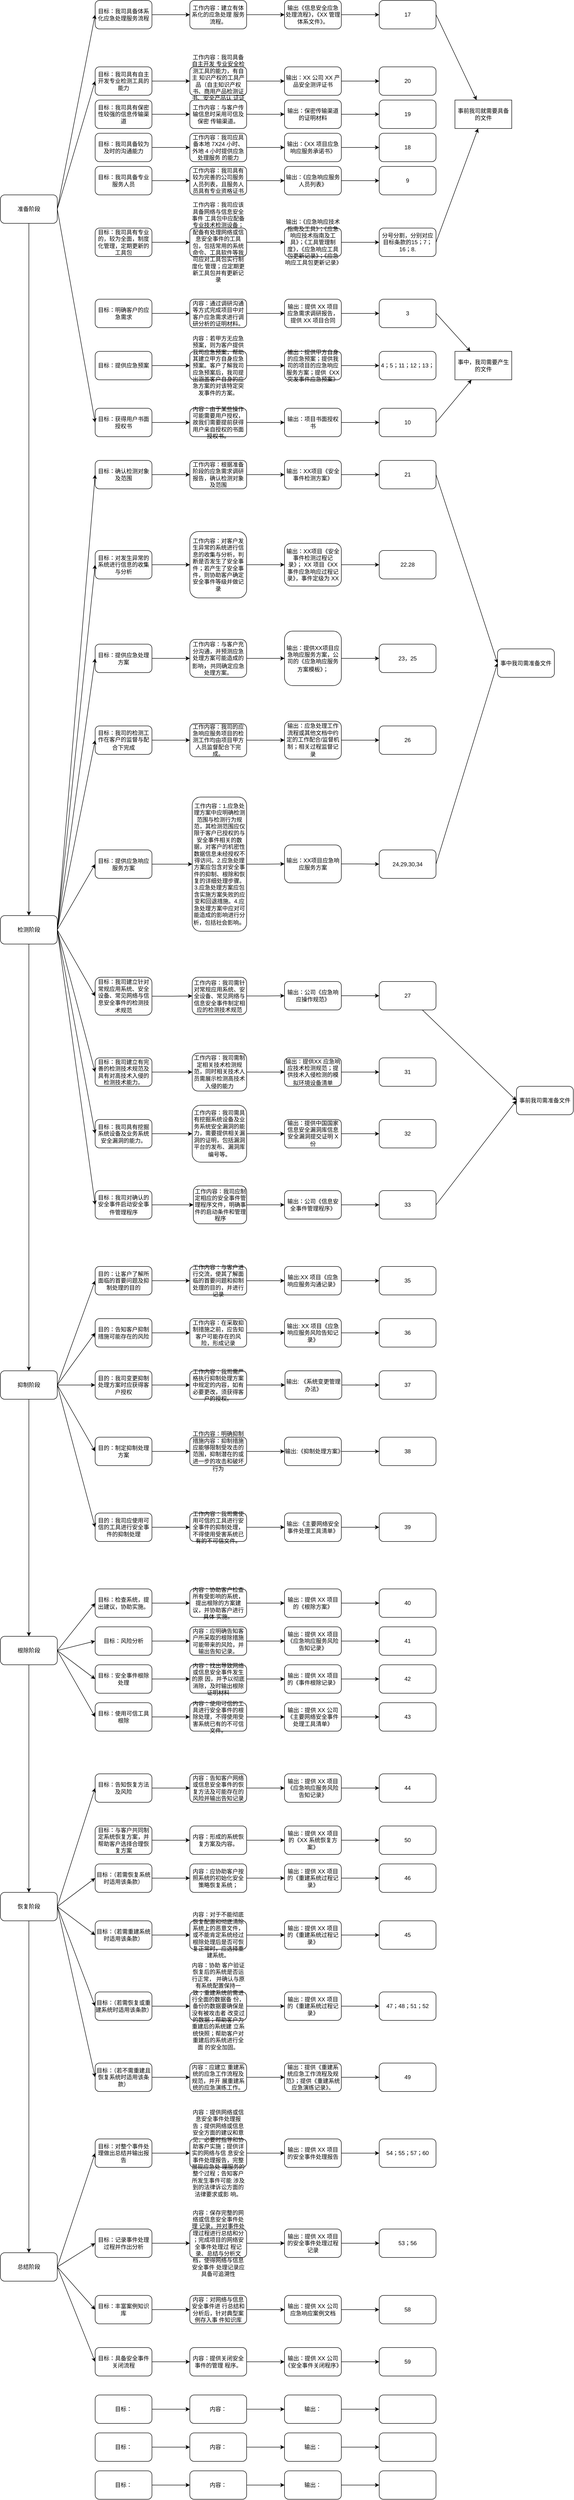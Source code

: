 <mxfile version="17.0.0" type="github">
  <diagram id="PsFtdZEkL7IugEdtLUar" name="Page-1">
    <mxGraphModel dx="2102" dy="1238" grid="1" gridSize="10" guides="1" tooltips="1" connect="1" arrows="1" fold="1" page="1" pageScale="1" pageWidth="850" pageHeight="1100" math="0" shadow="0">
      <root>
        <mxCell id="0" />
        <mxCell id="1" parent="0" />
        <mxCell id="aiKESZ3UolnFo12rYkqo-10" value="" style="edgeStyle=orthogonalEdgeStyle;rounded=0;orthogonalLoop=1;jettySize=auto;html=1;entryX=0.5;entryY=0;entryDx=0;entryDy=0;" parent="1" source="aiKESZ3UolnFo12rYkqo-1" target="pYFIHHgyRtIw1Ulqz15v-159" edge="1">
          <mxGeometry relative="1" as="geometry" />
        </mxCell>
        <mxCell id="aiKESZ3UolnFo12rYkqo-1" value="准备阶段" style="rounded=1;whiteSpace=wrap;html=1;" parent="1" vertex="1">
          <mxGeometry x="120" y="430" width="120" height="60" as="geometry" />
        </mxCell>
        <mxCell id="aiKESZ3UolnFo12rYkqo-12" value="" style="edgeStyle=orthogonalEdgeStyle;rounded=0;orthogonalLoop=1;jettySize=auto;html=1;entryX=0.5;entryY=0;entryDx=0;entryDy=0;exitX=0.5;exitY=1;exitDx=0;exitDy=0;" parent="1" source="pYFIHHgyRtIw1Ulqz15v-159" target="pYFIHHgyRtIw1Ulqz15v-82" edge="1">
          <mxGeometry relative="1" as="geometry" />
        </mxCell>
        <mxCell id="aiKESZ3UolnFo12rYkqo-14" value="" style="edgeStyle=orthogonalEdgeStyle;rounded=0;orthogonalLoop=1;jettySize=auto;html=1;exitX=0.5;exitY=1;exitDx=0;exitDy=0;" parent="1" source="pYFIHHgyRtIw1Ulqz15v-82" target="aiKESZ3UolnFo12rYkqo-13" edge="1">
          <mxGeometry relative="1" as="geometry" />
        </mxCell>
        <mxCell id="aiKESZ3UolnFo12rYkqo-16" value="" style="edgeStyle=orthogonalEdgeStyle;rounded=0;orthogonalLoop=1;jettySize=auto;html=1;" parent="1" source="aiKESZ3UolnFo12rYkqo-13" target="aiKESZ3UolnFo12rYkqo-15" edge="1">
          <mxGeometry relative="1" as="geometry" />
        </mxCell>
        <mxCell id="aiKESZ3UolnFo12rYkqo-13" value="根除阶段" style="whiteSpace=wrap;html=1;rounded=1;" parent="1" vertex="1">
          <mxGeometry x="120" y="3470" width="120" height="60" as="geometry" />
        </mxCell>
        <mxCell id="MITGSd_U6Hve-jwOVmn4-9" value="" style="edgeStyle=none;rounded=0;orthogonalLoop=1;jettySize=auto;html=1;" parent="1" source="aiKESZ3UolnFo12rYkqo-15" target="MITGSd_U6Hve-jwOVmn4-8" edge="1">
          <mxGeometry relative="1" as="geometry" />
        </mxCell>
        <mxCell id="aiKESZ3UolnFo12rYkqo-15" value="恢复阶段" style="whiteSpace=wrap;html=1;rounded=1;" parent="1" vertex="1">
          <mxGeometry x="120" y="4010" width="120" height="60" as="geometry" />
        </mxCell>
        <mxCell id="aiKESZ3UolnFo12rYkqo-22" value="" style="edgeStyle=orthogonalEdgeStyle;rounded=0;orthogonalLoop=1;jettySize=auto;html=1;" parent="1" source="aiKESZ3UolnFo12rYkqo-19" target="aiKESZ3UolnFo12rYkqo-21" edge="1">
          <mxGeometry relative="1" as="geometry" />
        </mxCell>
        <mxCell id="aiKESZ3UolnFo12rYkqo-19" value="目标：我司具备体系化应急处理服务流程" style="whiteSpace=wrap;html=1;rounded=1;" parent="1" vertex="1">
          <mxGeometry x="320" y="20" width="120" height="60" as="geometry" />
        </mxCell>
        <mxCell id="aiKESZ3UolnFo12rYkqo-24" value="" style="edgeStyle=orthogonalEdgeStyle;rounded=0;orthogonalLoop=1;jettySize=auto;html=1;" parent="1" source="aiKESZ3UolnFo12rYkqo-21" target="aiKESZ3UolnFo12rYkqo-23" edge="1">
          <mxGeometry relative="1" as="geometry" />
        </mxCell>
        <mxCell id="aiKESZ3UolnFo12rYkqo-21" value="工作内容：建立有体系化的应急处理 服务流程。" style="whiteSpace=wrap;html=1;rounded=1;" parent="1" vertex="1">
          <mxGeometry x="520" y="20" width="120" height="60" as="geometry" />
        </mxCell>
        <mxCell id="aiKESZ3UolnFo12rYkqo-26" value="" style="edgeStyle=orthogonalEdgeStyle;rounded=0;orthogonalLoop=1;jettySize=auto;html=1;" parent="1" source="aiKESZ3UolnFo12rYkqo-23" target="aiKESZ3UolnFo12rYkqo-25" edge="1">
          <mxGeometry relative="1" as="geometry" />
        </mxCell>
        <mxCell id="aiKESZ3UolnFo12rYkqo-23" value="输出《信息安全应急处理流程》，《XX 管理体系文件》。" style="whiteSpace=wrap;html=1;rounded=1;" parent="1" vertex="1">
          <mxGeometry x="720" y="20" width="120" height="60" as="geometry" />
        </mxCell>
        <mxCell id="aiKESZ3UolnFo12rYkqo-25" value="17" style="whiteSpace=wrap;html=1;rounded=1;" parent="1" vertex="1">
          <mxGeometry x="920" y="20" width="120" height="60" as="geometry" />
        </mxCell>
        <mxCell id="aiKESZ3UolnFo12rYkqo-28" value="" style="edgeStyle=orthogonalEdgeStyle;rounded=0;orthogonalLoop=1;jettySize=auto;html=1;" parent="1" source="aiKESZ3UolnFo12rYkqo-29" target="aiKESZ3UolnFo12rYkqo-31" edge="1">
          <mxGeometry relative="1" as="geometry" />
        </mxCell>
        <mxCell id="aiKESZ3UolnFo12rYkqo-29" value="目标：我司具有自主开发专业检测工具的能力" style="whiteSpace=wrap;html=1;rounded=1;" parent="1" vertex="1">
          <mxGeometry x="320" y="160" width="120" height="60" as="geometry" />
        </mxCell>
        <mxCell id="aiKESZ3UolnFo12rYkqo-30" value="" style="edgeStyle=orthogonalEdgeStyle;rounded=0;orthogonalLoop=1;jettySize=auto;html=1;" parent="1" source="aiKESZ3UolnFo12rYkqo-31" target="aiKESZ3UolnFo12rYkqo-33" edge="1">
          <mxGeometry relative="1" as="geometry" />
        </mxCell>
        <mxCell id="aiKESZ3UolnFo12rYkqo-31" value="工作内容：我司具备自主开发 专业安全检测工具的能力，有自主 知识产权的工具产品（自主知识产权 书、商用产品检测证书、安全产品认 证证书等）。" style="whiteSpace=wrap;html=1;rounded=1;" parent="1" vertex="1">
          <mxGeometry x="520" y="160" width="120" height="60" as="geometry" />
        </mxCell>
        <mxCell id="aiKESZ3UolnFo12rYkqo-32" value="" style="edgeStyle=orthogonalEdgeStyle;rounded=0;orthogonalLoop=1;jettySize=auto;html=1;" parent="1" source="aiKESZ3UolnFo12rYkqo-33" target="aiKESZ3UolnFo12rYkqo-34" edge="1">
          <mxGeometry relative="1" as="geometry" />
        </mxCell>
        <mxCell id="aiKESZ3UolnFo12rYkqo-33" value="输出：XX 公司 XX 产品安全测评证书" style="whiteSpace=wrap;html=1;rounded=1;" parent="1" vertex="1">
          <mxGeometry x="720" y="160" width="120" height="60" as="geometry" />
        </mxCell>
        <mxCell id="aiKESZ3UolnFo12rYkqo-34" value="20" style="whiteSpace=wrap;html=1;rounded=1;" parent="1" vertex="1">
          <mxGeometry x="920" y="160" width="120" height="60" as="geometry" />
        </mxCell>
        <mxCell id="aiKESZ3UolnFo12rYkqo-35" value="" style="endArrow=classic;html=1;rounded=0;exitX=1;exitY=0.5;exitDx=0;exitDy=0;entryX=0;entryY=0.5;entryDx=0;entryDy=0;" parent="1" source="aiKESZ3UolnFo12rYkqo-1" target="aiKESZ3UolnFo12rYkqo-29" edge="1">
          <mxGeometry width="50" height="50" relative="1" as="geometry">
            <mxPoint x="460" y="290" as="sourcePoint" />
            <mxPoint x="510" y="240" as="targetPoint" />
          </mxGeometry>
        </mxCell>
        <mxCell id="aiKESZ3UolnFo12rYkqo-36" value="" style="endArrow=classic;html=1;rounded=0;exitX=1;exitY=0.5;exitDx=0;exitDy=0;entryX=0;entryY=0.5;entryDx=0;entryDy=0;" parent="1" source="aiKESZ3UolnFo12rYkqo-1" target="aiKESZ3UolnFo12rYkqo-19" edge="1">
          <mxGeometry width="50" height="50" relative="1" as="geometry">
            <mxPoint x="460" y="290" as="sourcePoint" />
            <mxPoint x="510" y="240" as="targetPoint" />
          </mxGeometry>
        </mxCell>
        <mxCell id="aiKESZ3UolnFo12rYkqo-72" value="" style="edgeStyle=orthogonalEdgeStyle;rounded=0;orthogonalLoop=1;jettySize=auto;html=1;" parent="1" source="aiKESZ3UolnFo12rYkqo-73" target="aiKESZ3UolnFo12rYkqo-75" edge="1">
          <mxGeometry relative="1" as="geometry" />
        </mxCell>
        <mxCell id="aiKESZ3UolnFo12rYkqo-73" value="目标：我司具有保密性较强的信息传输渠道" style="whiteSpace=wrap;html=1;rounded=1;" parent="1" vertex="1">
          <mxGeometry x="320" y="230" width="120" height="60" as="geometry" />
        </mxCell>
        <mxCell id="aiKESZ3UolnFo12rYkqo-74" value="" style="edgeStyle=orthogonalEdgeStyle;rounded=0;orthogonalLoop=1;jettySize=auto;html=1;" parent="1" source="aiKESZ3UolnFo12rYkqo-75" target="aiKESZ3UolnFo12rYkqo-77" edge="1">
          <mxGeometry relative="1" as="geometry" />
        </mxCell>
        <mxCell id="aiKESZ3UolnFo12rYkqo-75" value="工作内容：与客户传输信息时采用可信及保密 传输渠道。" style="whiteSpace=wrap;html=1;rounded=1;" parent="1" vertex="1">
          <mxGeometry x="520" y="230" width="120" height="60" as="geometry" />
        </mxCell>
        <mxCell id="aiKESZ3UolnFo12rYkqo-76" value="" style="edgeStyle=orthogonalEdgeStyle;rounded=0;orthogonalLoop=1;jettySize=auto;html=1;" parent="1" source="aiKESZ3UolnFo12rYkqo-77" target="aiKESZ3UolnFo12rYkqo-78" edge="1">
          <mxGeometry relative="1" as="geometry" />
        </mxCell>
        <mxCell id="aiKESZ3UolnFo12rYkqo-77" value="输出：保密传输渠道的证明材料" style="whiteSpace=wrap;html=1;rounded=1;" parent="1" vertex="1">
          <mxGeometry x="720" y="230" width="120" height="60" as="geometry" />
        </mxCell>
        <mxCell id="aiKESZ3UolnFo12rYkqo-78" value="19" style="whiteSpace=wrap;html=1;rounded=1;" parent="1" vertex="1">
          <mxGeometry x="920" y="230" width="120" height="60" as="geometry" />
        </mxCell>
        <mxCell id="aiKESZ3UolnFo12rYkqo-79" value="" style="edgeStyle=orthogonalEdgeStyle;rounded=0;orthogonalLoop=1;jettySize=auto;html=1;" parent="1" source="aiKESZ3UolnFo12rYkqo-80" target="aiKESZ3UolnFo12rYkqo-82" edge="1">
          <mxGeometry relative="1" as="geometry" />
        </mxCell>
        <mxCell id="aiKESZ3UolnFo12rYkqo-80" value="目标：我司具备较为及时的沟通能力" style="whiteSpace=wrap;html=1;rounded=1;" parent="1" vertex="1">
          <mxGeometry x="320" y="300" width="120" height="60" as="geometry" />
        </mxCell>
        <mxCell id="aiKESZ3UolnFo12rYkqo-81" value="" style="edgeStyle=orthogonalEdgeStyle;rounded=0;orthogonalLoop=1;jettySize=auto;html=1;" parent="1" source="aiKESZ3UolnFo12rYkqo-82" target="aiKESZ3UolnFo12rYkqo-84" edge="1">
          <mxGeometry relative="1" as="geometry" />
        </mxCell>
        <mxCell id="aiKESZ3UolnFo12rYkqo-82" value="工作内容：我司应具备本地 7X24 小时、外地 4 小时提供应急处理服务 的能力" style="whiteSpace=wrap;html=1;rounded=1;" parent="1" vertex="1">
          <mxGeometry x="520" y="300" width="120" height="60" as="geometry" />
        </mxCell>
        <mxCell id="aiKESZ3UolnFo12rYkqo-83" value="" style="edgeStyle=orthogonalEdgeStyle;rounded=0;orthogonalLoop=1;jettySize=auto;html=1;" parent="1" source="aiKESZ3UolnFo12rYkqo-84" target="aiKESZ3UolnFo12rYkqo-85" edge="1">
          <mxGeometry relative="1" as="geometry" />
        </mxCell>
        <mxCell id="aiKESZ3UolnFo12rYkqo-84" value="输出：《XX 项目应急响应服务承诺书》" style="whiteSpace=wrap;html=1;rounded=1;" parent="1" vertex="1">
          <mxGeometry x="720" y="300" width="120" height="60" as="geometry" />
        </mxCell>
        <mxCell id="aiKESZ3UolnFo12rYkqo-85" value="18" style="whiteSpace=wrap;html=1;rounded=1;" parent="1" vertex="1">
          <mxGeometry x="920" y="300" width="120" height="60" as="geometry" />
        </mxCell>
        <mxCell id="aiKESZ3UolnFo12rYkqo-86" value="" style="edgeStyle=orthogonalEdgeStyle;rounded=0;orthogonalLoop=1;jettySize=auto;html=1;" parent="1" source="aiKESZ3UolnFo12rYkqo-87" target="aiKESZ3UolnFo12rYkqo-89" edge="1">
          <mxGeometry relative="1" as="geometry" />
        </mxCell>
        <mxCell id="aiKESZ3UolnFo12rYkqo-87" value="目标：我司具备专业服务人员" style="whiteSpace=wrap;html=1;rounded=1;" parent="1" vertex="1">
          <mxGeometry x="320" y="370" width="120" height="60" as="geometry" />
        </mxCell>
        <mxCell id="aiKESZ3UolnFo12rYkqo-88" value="" style="edgeStyle=orthogonalEdgeStyle;rounded=0;orthogonalLoop=1;jettySize=auto;html=1;" parent="1" source="aiKESZ3UolnFo12rYkqo-89" target="aiKESZ3UolnFo12rYkqo-91" edge="1">
          <mxGeometry relative="1" as="geometry" />
        </mxCell>
        <mxCell id="aiKESZ3UolnFo12rYkqo-89" value="工作内容：我司具有较为完善的公司服务人员列表，且服务人员具有专业资格证书" style="whiteSpace=wrap;html=1;rounded=1;" parent="1" vertex="1">
          <mxGeometry x="520" y="370" width="120" height="60" as="geometry" />
        </mxCell>
        <mxCell id="aiKESZ3UolnFo12rYkqo-90" value="" style="edgeStyle=orthogonalEdgeStyle;rounded=0;orthogonalLoop=1;jettySize=auto;html=1;" parent="1" source="aiKESZ3UolnFo12rYkqo-91" target="aiKESZ3UolnFo12rYkqo-92" edge="1">
          <mxGeometry relative="1" as="geometry" />
        </mxCell>
        <mxCell id="aiKESZ3UolnFo12rYkqo-91" value="输出：《应急响应服务人员列表》" style="whiteSpace=wrap;html=1;rounded=1;" parent="1" vertex="1">
          <mxGeometry x="720" y="370" width="120" height="60" as="geometry" />
        </mxCell>
        <mxCell id="aiKESZ3UolnFo12rYkqo-92" value="9" style="whiteSpace=wrap;html=1;rounded=1;" parent="1" vertex="1">
          <mxGeometry x="920" y="370" width="120" height="60" as="geometry" />
        </mxCell>
        <mxCell id="aiKESZ3UolnFo12rYkqo-93" value="" style="edgeStyle=orthogonalEdgeStyle;rounded=0;orthogonalLoop=1;jettySize=auto;html=1;" parent="1" source="aiKESZ3UolnFo12rYkqo-94" target="aiKESZ3UolnFo12rYkqo-96" edge="1">
          <mxGeometry relative="1" as="geometry" />
        </mxCell>
        <mxCell id="aiKESZ3UolnFo12rYkqo-94" value="目标：我司具有专业的，较为全面，制度化管理，定期更新的工具包" style="whiteSpace=wrap;html=1;rounded=1;" parent="1" vertex="1">
          <mxGeometry x="320" y="500" width="120" height="60" as="geometry" />
        </mxCell>
        <mxCell id="aiKESZ3UolnFo12rYkqo-95" value="" style="edgeStyle=orthogonalEdgeStyle;rounded=0;orthogonalLoop=1;jettySize=auto;html=1;" parent="1" source="aiKESZ3UolnFo12rYkqo-96" target="aiKESZ3UolnFo12rYkqo-98" edge="1">
          <mxGeometry relative="1" as="geometry" />
        </mxCell>
        <mxCell id="aiKESZ3UolnFo12rYkqo-96" value="工作内容：我司应该具备网络与信息安全事件 工具包中应配备专业技术检测设备；配备有处理网络或信息安全事件的工具 包，包括常用的系统命令、工具软件等我司应对工具包实行制度化 管理；应定期更新工具包并有更新记录" style="whiteSpace=wrap;html=1;rounded=1;" parent="1" vertex="1">
          <mxGeometry x="520" y="500" width="120" height="60" as="geometry" />
        </mxCell>
        <mxCell id="aiKESZ3UolnFo12rYkqo-97" value="" style="edgeStyle=orthogonalEdgeStyle;rounded=0;orthogonalLoop=1;jettySize=auto;html=1;" parent="1" source="aiKESZ3UolnFo12rYkqo-98" target="aiKESZ3UolnFo12rYkqo-99" edge="1">
          <mxGeometry relative="1" as="geometry" />
        </mxCell>
        <mxCell id="aiKESZ3UolnFo12rYkqo-98" value="输出：《应急响应技术指南及工具》；《应急响应技术指南及工具》；《工具管理制度》，《应急响应工具包更新记录》；《应急响应工具包更新记录》" style="whiteSpace=wrap;html=1;rounded=1;" parent="1" vertex="1">
          <mxGeometry x="720" y="500" width="120" height="60" as="geometry" />
        </mxCell>
        <mxCell id="aiKESZ3UolnFo12rYkqo-99" value="分号分割，分别对应目标条款的15；7； 16；8." style="whiteSpace=wrap;html=1;rounded=1;" parent="1" vertex="1">
          <mxGeometry x="920" y="500" width="120" height="60" as="geometry" />
        </mxCell>
        <mxCell id="aiKESZ3UolnFo12rYkqo-100" value="" style="edgeStyle=orthogonalEdgeStyle;rounded=0;orthogonalLoop=1;jettySize=auto;html=1;" parent="1" source="aiKESZ3UolnFo12rYkqo-101" target="aiKESZ3UolnFo12rYkqo-103" edge="1">
          <mxGeometry relative="1" as="geometry" />
        </mxCell>
        <mxCell id="aiKESZ3UolnFo12rYkqo-101" value="目标：明确客户的应急需求" style="whiteSpace=wrap;html=1;rounded=1;" parent="1" vertex="1">
          <mxGeometry x="320" y="650" width="120" height="60" as="geometry" />
        </mxCell>
        <mxCell id="aiKESZ3UolnFo12rYkqo-102" value="" style="edgeStyle=orthogonalEdgeStyle;rounded=0;orthogonalLoop=1;jettySize=auto;html=1;" parent="1" source="aiKESZ3UolnFo12rYkqo-103" target="aiKESZ3UolnFo12rYkqo-105" edge="1">
          <mxGeometry relative="1" as="geometry" />
        </mxCell>
        <mxCell id="aiKESZ3UolnFo12rYkqo-103" value="内容：通过调研沟通等方式完成项目中对客户应急需求进行调研分析的证明材料。" style="whiteSpace=wrap;html=1;rounded=1;" parent="1" vertex="1">
          <mxGeometry x="520" y="650" width="120" height="60" as="geometry" />
        </mxCell>
        <mxCell id="aiKESZ3UolnFo12rYkqo-104" value="" style="edgeStyle=orthogonalEdgeStyle;rounded=0;orthogonalLoop=1;jettySize=auto;html=1;" parent="1" source="aiKESZ3UolnFo12rYkqo-105" target="aiKESZ3UolnFo12rYkqo-106" edge="1">
          <mxGeometry relative="1" as="geometry" />
        </mxCell>
        <mxCell id="aiKESZ3UolnFo12rYkqo-105" value="输出：提供 XX 项目应急需求调研报告，提供 XX 项目合同" style="whiteSpace=wrap;html=1;rounded=1;" parent="1" vertex="1">
          <mxGeometry x="720" y="650" width="120" height="60" as="geometry" />
        </mxCell>
        <mxCell id="aiKESZ3UolnFo12rYkqo-106" value="3" style="whiteSpace=wrap;html=1;rounded=1;" parent="1" vertex="1">
          <mxGeometry x="920" y="650" width="120" height="60" as="geometry" />
        </mxCell>
        <mxCell id="aiKESZ3UolnFo12rYkqo-107" value="" style="endArrow=classic;html=1;rounded=0;exitX=1;exitY=0.5;exitDx=0;exitDy=0;" parent="1" source="aiKESZ3UolnFo12rYkqo-99" target="aiKESZ3UolnFo12rYkqo-109" edge="1">
          <mxGeometry width="50" height="50" relative="1" as="geometry">
            <mxPoint x="1130" y="210" as="sourcePoint" />
            <mxPoint x="1150" y="310" as="targetPoint" />
          </mxGeometry>
        </mxCell>
        <mxCell id="aiKESZ3UolnFo12rYkqo-108" value="" style="endArrow=classic;html=1;rounded=0;exitX=1;exitY=0.5;exitDx=0;exitDy=0;" parent="1" source="aiKESZ3UolnFo12rYkqo-25" target="aiKESZ3UolnFo12rYkqo-109" edge="1">
          <mxGeometry width="50" height="50" relative="1" as="geometry">
            <mxPoint x="1080" y="120" as="sourcePoint" />
            <mxPoint x="1150" y="310" as="targetPoint" />
            <Array as="points" />
          </mxGeometry>
        </mxCell>
        <mxCell id="aiKESZ3UolnFo12rYkqo-109" value="事前我司就需要具备的文件" style="rounded=0;whiteSpace=wrap;html=1;" parent="1" vertex="1">
          <mxGeometry x="1080" y="230" width="120" height="60" as="geometry" />
        </mxCell>
        <mxCell id="aiKESZ3UolnFo12rYkqo-110" value="" style="edgeStyle=orthogonalEdgeStyle;rounded=0;orthogonalLoop=1;jettySize=auto;html=1;" parent="1" source="aiKESZ3UolnFo12rYkqo-111" target="aiKESZ3UolnFo12rYkqo-113" edge="1">
          <mxGeometry relative="1" as="geometry" />
        </mxCell>
        <mxCell id="aiKESZ3UolnFo12rYkqo-111" value="目标：提供应急预案" style="whiteSpace=wrap;html=1;rounded=1;" parent="1" vertex="1">
          <mxGeometry x="320" y="760" width="120" height="60" as="geometry" />
        </mxCell>
        <mxCell id="aiKESZ3UolnFo12rYkqo-112" value="" style="edgeStyle=orthogonalEdgeStyle;rounded=0;orthogonalLoop=1;jettySize=auto;html=1;" parent="1" source="aiKESZ3UolnFo12rYkqo-113" target="aiKESZ3UolnFo12rYkqo-115" edge="1">
          <mxGeometry relative="1" as="geometry" />
        </mxCell>
        <mxCell id="aiKESZ3UolnFo12rYkqo-113" value="内容：若甲方无应急预案，则为客户提供我司应急预案，帮助其建立甲方自身应急预案。客户了解我司应急预案后，我司提出涵盖客户自身的应急方案的对该特定突发事件的方案。" style="whiteSpace=wrap;html=1;rounded=1;" parent="1" vertex="1">
          <mxGeometry x="520" y="760" width="120" height="60" as="geometry" />
        </mxCell>
        <mxCell id="aiKESZ3UolnFo12rYkqo-114" value="" style="edgeStyle=orthogonalEdgeStyle;rounded=0;orthogonalLoop=1;jettySize=auto;html=1;" parent="1" source="aiKESZ3UolnFo12rYkqo-115" target="aiKESZ3UolnFo12rYkqo-116" edge="1">
          <mxGeometry relative="1" as="geometry" />
        </mxCell>
        <mxCell id="aiKESZ3UolnFo12rYkqo-115" value="输出：提供甲方自身的应急预案；提供我司的项目的应急响应服务方案；提供《XX 突发事件应急预案》" style="whiteSpace=wrap;html=1;rounded=1;" parent="1" vertex="1">
          <mxGeometry x="720" y="760" width="120" height="60" as="geometry" />
        </mxCell>
        <mxCell id="aiKESZ3UolnFo12rYkqo-116" value="4；5；11；12；13；" style="whiteSpace=wrap;html=1;rounded=1;" parent="1" vertex="1">
          <mxGeometry x="920" y="760" width="120" height="60" as="geometry" />
        </mxCell>
        <mxCell id="aiKESZ3UolnFo12rYkqo-119" value="" style="edgeStyle=orthogonalEdgeStyle;rounded=0;orthogonalLoop=1;jettySize=auto;html=1;" parent="1" source="aiKESZ3UolnFo12rYkqo-120" target="aiKESZ3UolnFo12rYkqo-122" edge="1">
          <mxGeometry relative="1" as="geometry" />
        </mxCell>
        <mxCell id="aiKESZ3UolnFo12rYkqo-120" value="目标：获得用户书面授权书" style="whiteSpace=wrap;html=1;rounded=1;" parent="1" vertex="1">
          <mxGeometry x="320" y="880" width="120" height="60" as="geometry" />
        </mxCell>
        <mxCell id="aiKESZ3UolnFo12rYkqo-121" value="" style="edgeStyle=orthogonalEdgeStyle;rounded=0;orthogonalLoop=1;jettySize=auto;html=1;" parent="1" source="aiKESZ3UolnFo12rYkqo-122" target="aiKESZ3UolnFo12rYkqo-124" edge="1">
          <mxGeometry relative="1" as="geometry" />
        </mxCell>
        <mxCell id="aiKESZ3UolnFo12rYkqo-122" value="内容：由于某些操作可能需要用户授权，故我们需要提前获得用户亲自授权的书面授权书。" style="whiteSpace=wrap;html=1;rounded=1;" parent="1" vertex="1">
          <mxGeometry x="520" y="880" width="120" height="60" as="geometry" />
        </mxCell>
        <mxCell id="aiKESZ3UolnFo12rYkqo-123" value="" style="edgeStyle=orthogonalEdgeStyle;rounded=0;orthogonalLoop=1;jettySize=auto;html=1;" parent="1" source="aiKESZ3UolnFo12rYkqo-124" target="aiKESZ3UolnFo12rYkqo-125" edge="1">
          <mxGeometry relative="1" as="geometry" />
        </mxCell>
        <mxCell id="aiKESZ3UolnFo12rYkqo-124" value="输出：项目书面授权书" style="whiteSpace=wrap;html=1;rounded=1;" parent="1" vertex="1">
          <mxGeometry x="720" y="880" width="120" height="60" as="geometry" />
        </mxCell>
        <mxCell id="aiKESZ3UolnFo12rYkqo-125" value="10" style="whiteSpace=wrap;html=1;rounded=1;" parent="1" vertex="1">
          <mxGeometry x="920" y="880" width="120" height="60" as="geometry" />
        </mxCell>
        <mxCell id="aiKESZ3UolnFo12rYkqo-126" value="" style="endArrow=classic;html=1;rounded=0;exitX=1;exitY=0.5;exitDx=0;exitDy=0;" parent="1" source="aiKESZ3UolnFo12rYkqo-125" target="aiKESZ3UolnFo12rYkqo-128" edge="1">
          <mxGeometry width="50" height="50" relative="1" as="geometry">
            <mxPoint x="1030" y="800" as="sourcePoint" />
            <mxPoint x="1140" y="820" as="targetPoint" />
          </mxGeometry>
        </mxCell>
        <mxCell id="aiKESZ3UolnFo12rYkqo-127" value="" style="endArrow=classic;html=1;rounded=0;exitX=1;exitY=0.5;exitDx=0;exitDy=0;" parent="1" source="aiKESZ3UolnFo12rYkqo-106" target="aiKESZ3UolnFo12rYkqo-128" edge="1">
          <mxGeometry width="50" height="50" relative="1" as="geometry">
            <mxPoint x="1030" y="570" as="sourcePoint" />
            <mxPoint x="1140" y="820" as="targetPoint" />
            <Array as="points" />
          </mxGeometry>
        </mxCell>
        <mxCell id="aiKESZ3UolnFo12rYkqo-128" value="事中，我司需要产生的文件" style="rounded=0;whiteSpace=wrap;html=1;" parent="1" vertex="1">
          <mxGeometry x="1080" y="760" width="120" height="60" as="geometry" />
        </mxCell>
        <mxCell id="aiKESZ3UolnFo12rYkqo-129" value="" style="endArrow=classic;html=1;rounded=0;entryX=0;entryY=0.5;entryDx=0;entryDy=0;exitX=1;exitY=0.5;exitDx=0;exitDy=0;" parent="1" source="aiKESZ3UolnFo12rYkqo-1" target="aiKESZ3UolnFo12rYkqo-120" edge="1">
          <mxGeometry width="50" height="50" relative="1" as="geometry">
            <mxPoint x="240" y="140" as="sourcePoint" />
            <mxPoint x="490" y="380" as="targetPoint" />
          </mxGeometry>
        </mxCell>
        <mxCell id="MITGSd_U6Hve-jwOVmn4-1" value="" style="edgeStyle=orthogonalEdgeStyle;rounded=0;orthogonalLoop=1;jettySize=auto;html=1;" parent="1" source="MITGSd_U6Hve-jwOVmn4-2" target="MITGSd_U6Hve-jwOVmn4-4" edge="1">
          <mxGeometry relative="1" as="geometry" />
        </mxCell>
        <mxCell id="MITGSd_U6Hve-jwOVmn4-2" value="目标：" style="whiteSpace=wrap;html=1;rounded=1;" parent="1" vertex="1">
          <mxGeometry x="320" y="5150" width="120" height="60" as="geometry" />
        </mxCell>
        <mxCell id="MITGSd_U6Hve-jwOVmn4-3" value="" style="edgeStyle=orthogonalEdgeStyle;rounded=0;orthogonalLoop=1;jettySize=auto;html=1;" parent="1" source="MITGSd_U6Hve-jwOVmn4-4" target="MITGSd_U6Hve-jwOVmn4-6" edge="1">
          <mxGeometry relative="1" as="geometry" />
        </mxCell>
        <mxCell id="MITGSd_U6Hve-jwOVmn4-4" value="内容：" style="whiteSpace=wrap;html=1;rounded=1;" parent="1" vertex="1">
          <mxGeometry x="520" y="5150" width="120" height="60" as="geometry" />
        </mxCell>
        <mxCell id="MITGSd_U6Hve-jwOVmn4-5" value="" style="edgeStyle=orthogonalEdgeStyle;rounded=0;orthogonalLoop=1;jettySize=auto;html=1;" parent="1" source="MITGSd_U6Hve-jwOVmn4-6" target="MITGSd_U6Hve-jwOVmn4-7" edge="1">
          <mxGeometry relative="1" as="geometry" />
        </mxCell>
        <mxCell id="MITGSd_U6Hve-jwOVmn4-6" value="输出：" style="whiteSpace=wrap;html=1;rounded=1;" parent="1" vertex="1">
          <mxGeometry x="720" y="5150" width="120" height="60" as="geometry" />
        </mxCell>
        <mxCell id="MITGSd_U6Hve-jwOVmn4-7" value="" style="whiteSpace=wrap;html=1;rounded=1;" parent="1" vertex="1">
          <mxGeometry x="920" y="5150" width="120" height="60" as="geometry" />
        </mxCell>
        <mxCell id="MITGSd_U6Hve-jwOVmn4-8" value="总结阶段" style="whiteSpace=wrap;html=1;rounded=1;" parent="1" vertex="1">
          <mxGeometry x="120" y="4770" width="120" height="60" as="geometry" />
        </mxCell>
        <mxCell id="MITGSd_U6Hve-jwOVmn4-10" value="" style="edgeStyle=orthogonalEdgeStyle;rounded=0;orthogonalLoop=1;jettySize=auto;html=1;" parent="1" source="MITGSd_U6Hve-jwOVmn4-11" target="MITGSd_U6Hve-jwOVmn4-13" edge="1">
          <mxGeometry relative="1" as="geometry" />
        </mxCell>
        <mxCell id="MITGSd_U6Hve-jwOVmn4-11" value="目标：检查系统，提出建议，协助实施。" style="whiteSpace=wrap;html=1;rounded=1;" parent="1" vertex="1">
          <mxGeometry x="320" y="3370" width="120" height="60" as="geometry" />
        </mxCell>
        <mxCell id="MITGSd_U6Hve-jwOVmn4-12" value="" style="edgeStyle=orthogonalEdgeStyle;rounded=0;orthogonalLoop=1;jettySize=auto;html=1;" parent="1" source="MITGSd_U6Hve-jwOVmn4-13" target="MITGSd_U6Hve-jwOVmn4-15" edge="1">
          <mxGeometry relative="1" as="geometry" />
        </mxCell>
        <mxCell id="MITGSd_U6Hve-jwOVmn4-13" value="内容：协助客户检查所有受影响的系统，提出根除的方案建议，并协助客户进行具体 实施。" style="whiteSpace=wrap;html=1;rounded=1;" parent="1" vertex="1">
          <mxGeometry x="520" y="3370" width="120" height="60" as="geometry" />
        </mxCell>
        <mxCell id="MITGSd_U6Hve-jwOVmn4-14" value="" style="edgeStyle=orthogonalEdgeStyle;rounded=0;orthogonalLoop=1;jettySize=auto;html=1;" parent="1" source="MITGSd_U6Hve-jwOVmn4-15" target="MITGSd_U6Hve-jwOVmn4-16" edge="1">
          <mxGeometry relative="1" as="geometry" />
        </mxCell>
        <mxCell id="MITGSd_U6Hve-jwOVmn4-15" value="输出：提供 XX 项目的《根除方案》" style="whiteSpace=wrap;html=1;rounded=1;" parent="1" vertex="1">
          <mxGeometry x="720" y="3370" width="120" height="60" as="geometry" />
        </mxCell>
        <mxCell id="MITGSd_U6Hve-jwOVmn4-16" value="40" style="whiteSpace=wrap;html=1;rounded=1;" parent="1" vertex="1">
          <mxGeometry x="920" y="3370" width="120" height="60" as="geometry" />
        </mxCell>
        <mxCell id="MITGSd_U6Hve-jwOVmn4-17" value="" style="edgeStyle=orthogonalEdgeStyle;rounded=0;orthogonalLoop=1;jettySize=auto;html=1;" parent="1" source="MITGSd_U6Hve-jwOVmn4-18" target="MITGSd_U6Hve-jwOVmn4-20" edge="1">
          <mxGeometry relative="1" as="geometry" />
        </mxCell>
        <mxCell id="MITGSd_U6Hve-jwOVmn4-18" value="目标：风险分析" style="whiteSpace=wrap;html=1;rounded=1;" parent="1" vertex="1">
          <mxGeometry x="320" y="3450" width="120" height="60" as="geometry" />
        </mxCell>
        <mxCell id="MITGSd_U6Hve-jwOVmn4-19" value="" style="edgeStyle=orthogonalEdgeStyle;rounded=0;orthogonalLoop=1;jettySize=auto;html=1;" parent="1" source="MITGSd_U6Hve-jwOVmn4-20" target="MITGSd_U6Hve-jwOVmn4-22" edge="1">
          <mxGeometry relative="1" as="geometry" />
        </mxCell>
        <mxCell id="MITGSd_U6Hve-jwOVmn4-20" value="内容：应明确告知客户所采取的根除措施可能带来的风险，并输出告知记录。" style="whiteSpace=wrap;html=1;rounded=1;" parent="1" vertex="1">
          <mxGeometry x="520" y="3450" width="120" height="60" as="geometry" />
        </mxCell>
        <mxCell id="MITGSd_U6Hve-jwOVmn4-21" value="" style="edgeStyle=orthogonalEdgeStyle;rounded=0;orthogonalLoop=1;jettySize=auto;html=1;" parent="1" source="MITGSd_U6Hve-jwOVmn4-22" target="MITGSd_U6Hve-jwOVmn4-23" edge="1">
          <mxGeometry relative="1" as="geometry" />
        </mxCell>
        <mxCell id="MITGSd_U6Hve-jwOVmn4-22" value="输出：提供 XX 项目《应急响应服务风险告知记录》" style="whiteSpace=wrap;html=1;rounded=1;" parent="1" vertex="1">
          <mxGeometry x="720" y="3450" width="120" height="60" as="geometry" />
        </mxCell>
        <mxCell id="MITGSd_U6Hve-jwOVmn4-23" value="41" style="whiteSpace=wrap;html=1;rounded=1;" parent="1" vertex="1">
          <mxGeometry x="920" y="3450" width="120" height="60" as="geometry" />
        </mxCell>
        <mxCell id="MITGSd_U6Hve-jwOVmn4-24" value="" style="edgeStyle=orthogonalEdgeStyle;rounded=0;orthogonalLoop=1;jettySize=auto;html=1;" parent="1" source="MITGSd_U6Hve-jwOVmn4-25" target="MITGSd_U6Hve-jwOVmn4-27" edge="1">
          <mxGeometry relative="1" as="geometry" />
        </mxCell>
        <mxCell id="MITGSd_U6Hve-jwOVmn4-25" value="目标：安全事件根除处理" style="whiteSpace=wrap;html=1;rounded=1;" parent="1" vertex="1">
          <mxGeometry x="320" y="3530" width="120" height="60" as="geometry" />
        </mxCell>
        <mxCell id="MITGSd_U6Hve-jwOVmn4-26" value="" style="edgeStyle=orthogonalEdgeStyle;rounded=0;orthogonalLoop=1;jettySize=auto;html=1;" parent="1" source="MITGSd_U6Hve-jwOVmn4-27" target="MITGSd_U6Hve-jwOVmn4-29" edge="1">
          <mxGeometry relative="1" as="geometry" />
        </mxCell>
        <mxCell id="MITGSd_U6Hve-jwOVmn4-27" value="内容：找出导致网络或信息安全事件发生的原 因，并予以彻底消除，及时输出根除证明材料" style="whiteSpace=wrap;html=1;rounded=1;" parent="1" vertex="1">
          <mxGeometry x="520" y="3530" width="120" height="60" as="geometry" />
        </mxCell>
        <mxCell id="MITGSd_U6Hve-jwOVmn4-28" value="" style="edgeStyle=orthogonalEdgeStyle;rounded=0;orthogonalLoop=1;jettySize=auto;html=1;" parent="1" source="MITGSd_U6Hve-jwOVmn4-29" target="MITGSd_U6Hve-jwOVmn4-30" edge="1">
          <mxGeometry relative="1" as="geometry" />
        </mxCell>
        <mxCell id="MITGSd_U6Hve-jwOVmn4-29" value="输出：提供 XX 项目的《事件根除记录》" style="whiteSpace=wrap;html=1;rounded=1;" parent="1" vertex="1">
          <mxGeometry x="720" y="3530" width="120" height="60" as="geometry" />
        </mxCell>
        <mxCell id="MITGSd_U6Hve-jwOVmn4-30" value="42" style="whiteSpace=wrap;html=1;rounded=1;" parent="1" vertex="1">
          <mxGeometry x="920" y="3530" width="120" height="60" as="geometry" />
        </mxCell>
        <mxCell id="MITGSd_U6Hve-jwOVmn4-31" value="" style="edgeStyle=orthogonalEdgeStyle;rounded=0;orthogonalLoop=1;jettySize=auto;html=1;" parent="1" source="MITGSd_U6Hve-jwOVmn4-32" target="MITGSd_U6Hve-jwOVmn4-34" edge="1">
          <mxGeometry relative="1" as="geometry" />
        </mxCell>
        <mxCell id="MITGSd_U6Hve-jwOVmn4-32" value="目标：使用可信工具根除" style="whiteSpace=wrap;html=1;rounded=1;" parent="1" vertex="1">
          <mxGeometry x="320" y="3610" width="120" height="60" as="geometry" />
        </mxCell>
        <mxCell id="MITGSd_U6Hve-jwOVmn4-33" value="" style="edgeStyle=orthogonalEdgeStyle;rounded=0;orthogonalLoop=1;jettySize=auto;html=1;" parent="1" source="MITGSd_U6Hve-jwOVmn4-34" target="MITGSd_U6Hve-jwOVmn4-36" edge="1">
          <mxGeometry relative="1" as="geometry" />
        </mxCell>
        <mxCell id="MITGSd_U6Hve-jwOVmn4-34" value="内容：使用可信的工具进行安全事件的根除处理，不得使用受害系统已有的不可信文件。" style="whiteSpace=wrap;html=1;rounded=1;" parent="1" vertex="1">
          <mxGeometry x="520" y="3610" width="120" height="60" as="geometry" />
        </mxCell>
        <mxCell id="MITGSd_U6Hve-jwOVmn4-35" value="" style="edgeStyle=orthogonalEdgeStyle;rounded=0;orthogonalLoop=1;jettySize=auto;html=1;" parent="1" source="MITGSd_U6Hve-jwOVmn4-36" target="MITGSd_U6Hve-jwOVmn4-37" edge="1">
          <mxGeometry relative="1" as="geometry" />
        </mxCell>
        <mxCell id="MITGSd_U6Hve-jwOVmn4-36" value="输出：提供 XX 公司《主要网络安全事件处理工具清单》" style="whiteSpace=wrap;html=1;rounded=1;" parent="1" vertex="1">
          <mxGeometry x="720" y="3610" width="120" height="60" as="geometry" />
        </mxCell>
        <mxCell id="MITGSd_U6Hve-jwOVmn4-37" value="43" style="whiteSpace=wrap;html=1;rounded=1;" parent="1" vertex="1">
          <mxGeometry x="920" y="3610" width="120" height="60" as="geometry" />
        </mxCell>
        <mxCell id="MITGSd_U6Hve-jwOVmn4-38" value="" style="edgeStyle=orthogonalEdgeStyle;rounded=0;orthogonalLoop=1;jettySize=auto;html=1;" parent="1" source="MITGSd_U6Hve-jwOVmn4-39" target="MITGSd_U6Hve-jwOVmn4-41" edge="1">
          <mxGeometry relative="1" as="geometry" />
        </mxCell>
        <mxCell id="MITGSd_U6Hve-jwOVmn4-39" value="目标：告知恢复方法及风险" style="whiteSpace=wrap;html=1;rounded=1;" parent="1" vertex="1">
          <mxGeometry x="320" y="3760" width="120" height="60" as="geometry" />
        </mxCell>
        <mxCell id="MITGSd_U6Hve-jwOVmn4-40" value="" style="edgeStyle=orthogonalEdgeStyle;rounded=0;orthogonalLoop=1;jettySize=auto;html=1;" parent="1" source="MITGSd_U6Hve-jwOVmn4-41" target="MITGSd_U6Hve-jwOVmn4-43" edge="1">
          <mxGeometry relative="1" as="geometry" />
        </mxCell>
        <mxCell id="MITGSd_U6Hve-jwOVmn4-41" value="内容：告知客户网络或信息安全事件的恢复方法及可能存在的风险并输出告知记录" style="whiteSpace=wrap;html=1;rounded=1;" parent="1" vertex="1">
          <mxGeometry x="520" y="3760" width="120" height="60" as="geometry" />
        </mxCell>
        <mxCell id="MITGSd_U6Hve-jwOVmn4-42" value="" style="edgeStyle=orthogonalEdgeStyle;rounded=0;orthogonalLoop=1;jettySize=auto;html=1;" parent="1" source="MITGSd_U6Hve-jwOVmn4-43" target="MITGSd_U6Hve-jwOVmn4-44" edge="1">
          <mxGeometry relative="1" as="geometry" />
        </mxCell>
        <mxCell id="MITGSd_U6Hve-jwOVmn4-43" value="输出：提供 XX 项目《应急响应服务风险告知记录》" style="whiteSpace=wrap;html=1;rounded=1;" parent="1" vertex="1">
          <mxGeometry x="720" y="3760" width="120" height="60" as="geometry" />
        </mxCell>
        <mxCell id="MITGSd_U6Hve-jwOVmn4-44" value="44" style="whiteSpace=wrap;html=1;rounded=1;" parent="1" vertex="1">
          <mxGeometry x="920" y="3760" width="120" height="60" as="geometry" />
        </mxCell>
        <mxCell id="MITGSd_U6Hve-jwOVmn4-45" value="" style="edgeStyle=orthogonalEdgeStyle;rounded=0;orthogonalLoop=1;jettySize=auto;html=1;" parent="1" source="MITGSd_U6Hve-jwOVmn4-46" target="MITGSd_U6Hve-jwOVmn4-48" edge="1">
          <mxGeometry relative="1" as="geometry" />
        </mxCell>
        <mxCell id="MITGSd_U6Hve-jwOVmn4-46" value="目标：（若需重建系统时适用该条款）" style="whiteSpace=wrap;html=1;rounded=1;" parent="1" vertex="1">
          <mxGeometry x="320" y="4070" width="120" height="60" as="geometry" />
        </mxCell>
        <mxCell id="MITGSd_U6Hve-jwOVmn4-47" value="" style="edgeStyle=orthogonalEdgeStyle;rounded=0;orthogonalLoop=1;jettySize=auto;html=1;" parent="1" source="MITGSd_U6Hve-jwOVmn4-48" target="MITGSd_U6Hve-jwOVmn4-50" edge="1">
          <mxGeometry relative="1" as="geometry" />
        </mxCell>
        <mxCell id="MITGSd_U6Hve-jwOVmn4-48" value="内容：对于不能彻底恢复配置和彻底清除系统上的恶意文件，或不能肯定系统经过根除处理后是否可恢复正常时，应选择重建系统。" style="whiteSpace=wrap;html=1;rounded=1;" parent="1" vertex="1">
          <mxGeometry x="520" y="4070" width="120" height="60" as="geometry" />
        </mxCell>
        <mxCell id="MITGSd_U6Hve-jwOVmn4-49" value="" style="edgeStyle=orthogonalEdgeStyle;rounded=0;orthogonalLoop=1;jettySize=auto;html=1;" parent="1" source="MITGSd_U6Hve-jwOVmn4-50" target="MITGSd_U6Hve-jwOVmn4-51" edge="1">
          <mxGeometry relative="1" as="geometry" />
        </mxCell>
        <mxCell id="MITGSd_U6Hve-jwOVmn4-50" value="输出：提供 XX 项目的《重建系统过程记录》" style="whiteSpace=wrap;html=1;rounded=1;" parent="1" vertex="1">
          <mxGeometry x="720" y="4070" width="120" height="60" as="geometry" />
        </mxCell>
        <mxCell id="MITGSd_U6Hve-jwOVmn4-51" value="45" style="whiteSpace=wrap;html=1;rounded=1;" parent="1" vertex="1">
          <mxGeometry x="920" y="4070" width="120" height="60" as="geometry" />
        </mxCell>
        <mxCell id="MITGSd_U6Hve-jwOVmn4-52" value="" style="edgeStyle=orthogonalEdgeStyle;rounded=0;orthogonalLoop=1;jettySize=auto;html=1;" parent="1" source="MITGSd_U6Hve-jwOVmn4-53" target="MITGSd_U6Hve-jwOVmn4-55" edge="1">
          <mxGeometry relative="1" as="geometry" />
        </mxCell>
        <mxCell id="MITGSd_U6Hve-jwOVmn4-53" value="目标：与客户共同制定系统恢复方案，并帮助客户选择合理恢复方案" style="whiteSpace=wrap;html=1;rounded=1;" parent="1" vertex="1">
          <mxGeometry x="320" y="3870" width="120" height="60" as="geometry" />
        </mxCell>
        <mxCell id="MITGSd_U6Hve-jwOVmn4-54" value="" style="edgeStyle=orthogonalEdgeStyle;rounded=0;orthogonalLoop=1;jettySize=auto;html=1;" parent="1" source="MITGSd_U6Hve-jwOVmn4-55" target="MITGSd_U6Hve-jwOVmn4-57" edge="1">
          <mxGeometry relative="1" as="geometry" />
        </mxCell>
        <mxCell id="MITGSd_U6Hve-jwOVmn4-55" value="内容：形成的系统恢复方案及内容。" style="whiteSpace=wrap;html=1;rounded=1;" parent="1" vertex="1">
          <mxGeometry x="520" y="3870" width="120" height="60" as="geometry" />
        </mxCell>
        <mxCell id="MITGSd_U6Hve-jwOVmn4-56" value="" style="edgeStyle=orthogonalEdgeStyle;rounded=0;orthogonalLoop=1;jettySize=auto;html=1;" parent="1" source="MITGSd_U6Hve-jwOVmn4-57" target="MITGSd_U6Hve-jwOVmn4-58" edge="1">
          <mxGeometry relative="1" as="geometry" />
        </mxCell>
        <mxCell id="MITGSd_U6Hve-jwOVmn4-57" value="输出：提供 XX 项目的《XX 系统恢复方案》" style="whiteSpace=wrap;html=1;rounded=1;" parent="1" vertex="1">
          <mxGeometry x="720" y="3870" width="120" height="60" as="geometry" />
        </mxCell>
        <mxCell id="MITGSd_U6Hve-jwOVmn4-58" value="50" style="whiteSpace=wrap;html=1;rounded=1;" parent="1" vertex="1">
          <mxGeometry x="920" y="3870" width="120" height="60" as="geometry" />
        </mxCell>
        <mxCell id="MITGSd_U6Hve-jwOVmn4-59" value="" style="edgeStyle=orthogonalEdgeStyle;rounded=0;orthogonalLoop=1;jettySize=auto;html=1;" parent="1" source="MITGSd_U6Hve-jwOVmn4-60" target="MITGSd_U6Hve-jwOVmn4-62" edge="1">
          <mxGeometry relative="1" as="geometry" />
        </mxCell>
        <mxCell id="MITGSd_U6Hve-jwOVmn4-60" value="目标：（若不需重建且恢复系统时适用该条款）" style="whiteSpace=wrap;html=1;rounded=1;" parent="1" vertex="1">
          <mxGeometry x="320" y="4370" width="120" height="60" as="geometry" />
        </mxCell>
        <mxCell id="MITGSd_U6Hve-jwOVmn4-61" value="" style="edgeStyle=orthogonalEdgeStyle;rounded=0;orthogonalLoop=1;jettySize=auto;html=1;" parent="1" source="MITGSd_U6Hve-jwOVmn4-62" target="MITGSd_U6Hve-jwOVmn4-64" edge="1">
          <mxGeometry relative="1" as="geometry" />
        </mxCell>
        <mxCell id="MITGSd_U6Hve-jwOVmn4-62" value="内容：应建立 重建系统的应急工作流程及规范，并开 展重建系统的应急演练工作。" style="whiteSpace=wrap;html=1;rounded=1;" parent="1" vertex="1">
          <mxGeometry x="520" y="4370" width="120" height="60" as="geometry" />
        </mxCell>
        <mxCell id="MITGSd_U6Hve-jwOVmn4-63" value="" style="edgeStyle=orthogonalEdgeStyle;rounded=0;orthogonalLoop=1;jettySize=auto;html=1;" parent="1" source="MITGSd_U6Hve-jwOVmn4-64" target="MITGSd_U6Hve-jwOVmn4-65" edge="1">
          <mxGeometry relative="1" as="geometry" />
        </mxCell>
        <mxCell id="MITGSd_U6Hve-jwOVmn4-64" value="输出：提供《重建系统应急工作流程及规范》；提供《重建系统应急演练记录》。" style="whiteSpace=wrap;html=1;rounded=1;" parent="1" vertex="1">
          <mxGeometry x="720" y="4370" width="120" height="60" as="geometry" />
        </mxCell>
        <mxCell id="MITGSd_U6Hve-jwOVmn4-65" value="49" style="whiteSpace=wrap;html=1;rounded=1;" parent="1" vertex="1">
          <mxGeometry x="920" y="4370" width="120" height="60" as="geometry" />
        </mxCell>
        <mxCell id="MITGSd_U6Hve-jwOVmn4-66" value="" style="edgeStyle=orthogonalEdgeStyle;rounded=0;orthogonalLoop=1;jettySize=auto;html=1;" parent="1" source="MITGSd_U6Hve-jwOVmn4-67" target="MITGSd_U6Hve-jwOVmn4-69" edge="1">
          <mxGeometry relative="1" as="geometry" />
        </mxCell>
        <mxCell id="MITGSd_U6Hve-jwOVmn4-67" value="目标：对整个事件处理做出总结并输出报告" style="whiteSpace=wrap;html=1;rounded=1;" parent="1" vertex="1">
          <mxGeometry x="320" y="4530" width="120" height="60" as="geometry" />
        </mxCell>
        <mxCell id="MITGSd_U6Hve-jwOVmn4-68" value="" style="edgeStyle=orthogonalEdgeStyle;rounded=0;orthogonalLoop=1;jettySize=auto;html=1;" parent="1" source="MITGSd_U6Hve-jwOVmn4-69" target="MITGSd_U6Hve-jwOVmn4-71" edge="1">
          <mxGeometry relative="1" as="geometry" />
        </mxCell>
        <mxCell id="MITGSd_U6Hve-jwOVmn4-69" value="内容：提供网络或信息安全事件处理报告；提供网络或信息安全方面的建议和意 见，必要时指导和协助客户实施；提供详实的网络与信 息安全事件处理报告，完整展现应急处 理服务的整个过程；告知客户所发生事件可能 涉及到的法律诉讼方面的法律要求或影 响。" style="whiteSpace=wrap;html=1;rounded=1;" parent="1" vertex="1">
          <mxGeometry x="520" y="4530" width="120" height="60" as="geometry" />
        </mxCell>
        <mxCell id="MITGSd_U6Hve-jwOVmn4-70" value="" style="edgeStyle=orthogonalEdgeStyle;rounded=0;orthogonalLoop=1;jettySize=auto;html=1;" parent="1" source="MITGSd_U6Hve-jwOVmn4-71" target="MITGSd_U6Hve-jwOVmn4-72" edge="1">
          <mxGeometry relative="1" as="geometry" />
        </mxCell>
        <mxCell id="MITGSd_U6Hve-jwOVmn4-71" value="输出：提供 XX 项目的安全事件处理报告" style="whiteSpace=wrap;html=1;rounded=1;" parent="1" vertex="1">
          <mxGeometry x="720" y="4530" width="120" height="60" as="geometry" />
        </mxCell>
        <mxCell id="MITGSd_U6Hve-jwOVmn4-72" value="54；55；57；60" style="whiteSpace=wrap;html=1;rounded=1;" parent="1" vertex="1">
          <mxGeometry x="920" y="4530" width="120" height="60" as="geometry" />
        </mxCell>
        <mxCell id="MITGSd_U6Hve-jwOVmn4-73" value="" style="endArrow=classic;html=1;rounded=0;exitX=1;exitY=0.5;exitDx=0;exitDy=0;entryX=0;entryY=0.5;entryDx=0;entryDy=0;" parent="1" source="aiKESZ3UolnFo12rYkqo-15" target="MITGSd_U6Hve-jwOVmn4-60" edge="1">
          <mxGeometry width="50" height="50" relative="1" as="geometry">
            <mxPoint x="260" y="3640" as="sourcePoint" />
            <mxPoint x="280" y="3980" as="targetPoint" />
          </mxGeometry>
        </mxCell>
        <mxCell id="MITGSd_U6Hve-jwOVmn4-74" value="" style="endArrow=classic;html=1;rounded=0;entryX=0;entryY=0.5;entryDx=0;entryDy=0;exitX=1;exitY=0.5;exitDx=0;exitDy=0;" parent="1" source="aiKESZ3UolnFo12rYkqo-15" target="MITGSd_U6Hve-jwOVmn4-39" edge="1">
          <mxGeometry width="50" height="50" relative="1" as="geometry">
            <mxPoint x="260" y="3650" as="sourcePoint" />
            <mxPoint x="290" y="3585" as="targetPoint" />
          </mxGeometry>
        </mxCell>
        <mxCell id="MITGSd_U6Hve-jwOVmn4-75" value="" style="edgeStyle=orthogonalEdgeStyle;rounded=0;orthogonalLoop=1;jettySize=auto;html=1;" parent="1" source="MITGSd_U6Hve-jwOVmn4-76" target="MITGSd_U6Hve-jwOVmn4-78" edge="1">
          <mxGeometry relative="1" as="geometry" />
        </mxCell>
        <mxCell id="MITGSd_U6Hve-jwOVmn4-76" value="目标：（若需恢复系统时适用该条款）" style="whiteSpace=wrap;html=1;rounded=1;" parent="1" vertex="1">
          <mxGeometry x="320" y="3950" width="120" height="60" as="geometry" />
        </mxCell>
        <mxCell id="MITGSd_U6Hve-jwOVmn4-77" value="" style="edgeStyle=orthogonalEdgeStyle;rounded=0;orthogonalLoop=1;jettySize=auto;html=1;" parent="1" source="MITGSd_U6Hve-jwOVmn4-78" target="MITGSd_U6Hve-jwOVmn4-80" edge="1">
          <mxGeometry relative="1" as="geometry" />
        </mxCell>
        <mxCell id="MITGSd_U6Hve-jwOVmn4-78" value="内容：应协助客户按照系统的初始化安全策略恢复系统；" style="whiteSpace=wrap;html=1;rounded=1;" parent="1" vertex="1">
          <mxGeometry x="520" y="3950" width="120" height="60" as="geometry" />
        </mxCell>
        <mxCell id="MITGSd_U6Hve-jwOVmn4-79" value="" style="edgeStyle=orthogonalEdgeStyle;rounded=0;orthogonalLoop=1;jettySize=auto;html=1;" parent="1" source="MITGSd_U6Hve-jwOVmn4-80" target="MITGSd_U6Hve-jwOVmn4-81" edge="1">
          <mxGeometry relative="1" as="geometry" />
        </mxCell>
        <mxCell id="MITGSd_U6Hve-jwOVmn4-80" value="输出：提供 XX 项目的《重建系统过程记录》" style="whiteSpace=wrap;html=1;rounded=1;" parent="1" vertex="1">
          <mxGeometry x="720" y="3950" width="120" height="60" as="geometry" />
        </mxCell>
        <mxCell id="MITGSd_U6Hve-jwOVmn4-81" value="46" style="whiteSpace=wrap;html=1;rounded=1;" parent="1" vertex="1">
          <mxGeometry x="920" y="3950" width="120" height="60" as="geometry" />
        </mxCell>
        <mxCell id="MITGSd_U6Hve-jwOVmn4-82" value="" style="edgeStyle=orthogonalEdgeStyle;rounded=0;orthogonalLoop=1;jettySize=auto;html=1;" parent="1" source="MITGSd_U6Hve-jwOVmn4-83" target="MITGSd_U6Hve-jwOVmn4-85" edge="1">
          <mxGeometry relative="1" as="geometry" />
        </mxCell>
        <mxCell id="MITGSd_U6Hve-jwOVmn4-83" value="目标：（若需恢复或重建系统时适用该条款）" style="whiteSpace=wrap;html=1;rounded=1;" parent="1" vertex="1">
          <mxGeometry x="320" y="4220" width="120" height="60" as="geometry" />
        </mxCell>
        <mxCell id="MITGSd_U6Hve-jwOVmn4-84" value="" style="edgeStyle=orthogonalEdgeStyle;rounded=0;orthogonalLoop=1;jettySize=auto;html=1;" parent="1" source="MITGSd_U6Hve-jwOVmn4-85" target="MITGSd_U6Hve-jwOVmn4-87" edge="1">
          <mxGeometry relative="1" as="geometry" />
        </mxCell>
        <mxCell id="MITGSd_U6Hve-jwOVmn4-85" value="内容：协助 客户验证恢复后的系统是否运行正常， 并确认与原有系统配置保持一致；重建系统前需进行全面的数据备 份，备份的数据要确保是没有被攻击者 改变过的数据；帮助客户为重建后的系统建 立系统快照；帮助客户对重建后的系统进行全面 的安全加固。" style="whiteSpace=wrap;html=1;rounded=1;" parent="1" vertex="1">
          <mxGeometry x="520" y="4220" width="120" height="60" as="geometry" />
        </mxCell>
        <mxCell id="MITGSd_U6Hve-jwOVmn4-86" value="" style="edgeStyle=orthogonalEdgeStyle;rounded=0;orthogonalLoop=1;jettySize=auto;html=1;" parent="1" source="MITGSd_U6Hve-jwOVmn4-87" target="MITGSd_U6Hve-jwOVmn4-88" edge="1">
          <mxGeometry relative="1" as="geometry" />
        </mxCell>
        <mxCell id="MITGSd_U6Hve-jwOVmn4-87" value="输出：提供 XX 项目的《重建系统过程记录》" style="whiteSpace=wrap;html=1;rounded=1;" parent="1" vertex="1">
          <mxGeometry x="720" y="4220" width="120" height="60" as="geometry" />
        </mxCell>
        <mxCell id="MITGSd_U6Hve-jwOVmn4-88" value="47；48；51；52" style="whiteSpace=wrap;html=1;rounded=1;" parent="1" vertex="1">
          <mxGeometry x="920" y="4220" width="120" height="60" as="geometry" />
        </mxCell>
        <mxCell id="MITGSd_U6Hve-jwOVmn4-89" value="" style="edgeStyle=orthogonalEdgeStyle;rounded=0;orthogonalLoop=1;jettySize=auto;html=1;" parent="1" source="MITGSd_U6Hve-jwOVmn4-90" target="MITGSd_U6Hve-jwOVmn4-92" edge="1">
          <mxGeometry relative="1" as="geometry" />
        </mxCell>
        <mxCell id="MITGSd_U6Hve-jwOVmn4-90" value="目标：记录事件处理过程并作出分析" style="whiteSpace=wrap;html=1;rounded=1;" parent="1" vertex="1">
          <mxGeometry x="320" y="4720" width="120" height="60" as="geometry" />
        </mxCell>
        <mxCell id="MITGSd_U6Hve-jwOVmn4-91" value="" style="edgeStyle=orthogonalEdgeStyle;rounded=0;orthogonalLoop=1;jettySize=auto;html=1;" parent="1" source="MITGSd_U6Hve-jwOVmn4-92" target="MITGSd_U6Hve-jwOVmn4-94" edge="1">
          <mxGeometry relative="1" as="geometry" />
        </mxCell>
        <mxCell id="MITGSd_U6Hve-jwOVmn4-92" value="内容：保存完整的网络或信息安全事件处理 记录，并对事件处理过程进行总结和分 ；完成项目的网络安全事件处理过 程记录、总结与分析文档，使得网络与信息安全事件 处理记录应具备可追溯性" style="whiteSpace=wrap;html=1;rounded=1;" parent="1" vertex="1">
          <mxGeometry x="520" y="4720" width="120" height="60" as="geometry" />
        </mxCell>
        <mxCell id="MITGSd_U6Hve-jwOVmn4-93" value="" style="edgeStyle=orthogonalEdgeStyle;rounded=0;orthogonalLoop=1;jettySize=auto;html=1;" parent="1" source="MITGSd_U6Hve-jwOVmn4-94" target="MITGSd_U6Hve-jwOVmn4-95" edge="1">
          <mxGeometry relative="1" as="geometry" />
        </mxCell>
        <mxCell id="MITGSd_U6Hve-jwOVmn4-94" value="输出：提供 XX 项目的安全事件处理过程记录" style="whiteSpace=wrap;html=1;rounded=1;" parent="1" vertex="1">
          <mxGeometry x="720" y="4720" width="120" height="60" as="geometry" />
        </mxCell>
        <mxCell id="MITGSd_U6Hve-jwOVmn4-95" value="53；56" style="whiteSpace=wrap;html=1;rounded=1;" parent="1" vertex="1">
          <mxGeometry x="920" y="4720" width="120" height="60" as="geometry" />
        </mxCell>
        <mxCell id="MITGSd_U6Hve-jwOVmn4-96" value="" style="edgeStyle=orthogonalEdgeStyle;rounded=0;orthogonalLoop=1;jettySize=auto;html=1;" parent="1" source="MITGSd_U6Hve-jwOVmn4-97" target="MITGSd_U6Hve-jwOVmn4-99" edge="1">
          <mxGeometry relative="1" as="geometry" />
        </mxCell>
        <mxCell id="MITGSd_U6Hve-jwOVmn4-97" value="目标：" style="whiteSpace=wrap;html=1;rounded=1;" parent="1" vertex="1">
          <mxGeometry x="320" y="5230" width="120" height="60" as="geometry" />
        </mxCell>
        <mxCell id="MITGSd_U6Hve-jwOVmn4-98" value="" style="edgeStyle=orthogonalEdgeStyle;rounded=0;orthogonalLoop=1;jettySize=auto;html=1;" parent="1" source="MITGSd_U6Hve-jwOVmn4-99" target="MITGSd_U6Hve-jwOVmn4-101" edge="1">
          <mxGeometry relative="1" as="geometry" />
        </mxCell>
        <mxCell id="MITGSd_U6Hve-jwOVmn4-99" value="内容：" style="whiteSpace=wrap;html=1;rounded=1;" parent="1" vertex="1">
          <mxGeometry x="520" y="5230" width="120" height="60" as="geometry" />
        </mxCell>
        <mxCell id="MITGSd_U6Hve-jwOVmn4-100" value="" style="edgeStyle=orthogonalEdgeStyle;rounded=0;orthogonalLoop=1;jettySize=auto;html=1;" parent="1" source="MITGSd_U6Hve-jwOVmn4-101" target="MITGSd_U6Hve-jwOVmn4-102" edge="1">
          <mxGeometry relative="1" as="geometry" />
        </mxCell>
        <mxCell id="MITGSd_U6Hve-jwOVmn4-101" value="输出：" style="whiteSpace=wrap;html=1;rounded=1;" parent="1" vertex="1">
          <mxGeometry x="720" y="5230" width="120" height="60" as="geometry" />
        </mxCell>
        <mxCell id="MITGSd_U6Hve-jwOVmn4-102" value="" style="whiteSpace=wrap;html=1;rounded=1;" parent="1" vertex="1">
          <mxGeometry x="920" y="5230" width="120" height="60" as="geometry" />
        </mxCell>
        <mxCell id="MITGSd_U6Hve-jwOVmn4-103" value="" style="edgeStyle=orthogonalEdgeStyle;rounded=0;orthogonalLoop=1;jettySize=auto;html=1;" parent="1" source="MITGSd_U6Hve-jwOVmn4-104" target="MITGSd_U6Hve-jwOVmn4-106" edge="1">
          <mxGeometry relative="1" as="geometry" />
        </mxCell>
        <mxCell id="MITGSd_U6Hve-jwOVmn4-104" value="目标：丰富案例知识库" style="whiteSpace=wrap;html=1;rounded=1;" parent="1" vertex="1">
          <mxGeometry x="320" y="4860" width="120" height="60" as="geometry" />
        </mxCell>
        <mxCell id="MITGSd_U6Hve-jwOVmn4-105" value="" style="edgeStyle=orthogonalEdgeStyle;rounded=0;orthogonalLoop=1;jettySize=auto;html=1;" parent="1" source="MITGSd_U6Hve-jwOVmn4-106" target="MITGSd_U6Hve-jwOVmn4-108" edge="1">
          <mxGeometry relative="1" as="geometry" />
        </mxCell>
        <mxCell id="MITGSd_U6Hve-jwOVmn4-106" value="内容：对网络与信息安全事件进 行总结和分析后，针对典型案例存入事 件知识库" style="whiteSpace=wrap;html=1;rounded=1;" parent="1" vertex="1">
          <mxGeometry x="520" y="4860" width="120" height="60" as="geometry" />
        </mxCell>
        <mxCell id="MITGSd_U6Hve-jwOVmn4-107" value="" style="edgeStyle=orthogonalEdgeStyle;rounded=0;orthogonalLoop=1;jettySize=auto;html=1;" parent="1" source="MITGSd_U6Hve-jwOVmn4-108" target="MITGSd_U6Hve-jwOVmn4-109" edge="1">
          <mxGeometry relative="1" as="geometry" />
        </mxCell>
        <mxCell id="MITGSd_U6Hve-jwOVmn4-108" value="输出：提供 XX 公司应急响应案例文档" style="whiteSpace=wrap;html=1;rounded=1;" parent="1" vertex="1">
          <mxGeometry x="720" y="4860" width="120" height="60" as="geometry" />
        </mxCell>
        <mxCell id="MITGSd_U6Hve-jwOVmn4-109" value="58" style="whiteSpace=wrap;html=1;rounded=1;" parent="1" vertex="1">
          <mxGeometry x="920" y="4860" width="120" height="60" as="geometry" />
        </mxCell>
        <mxCell id="MITGSd_U6Hve-jwOVmn4-110" value="" style="edgeStyle=orthogonalEdgeStyle;rounded=0;orthogonalLoop=1;jettySize=auto;html=1;" parent="1" source="MITGSd_U6Hve-jwOVmn4-111" target="MITGSd_U6Hve-jwOVmn4-113" edge="1">
          <mxGeometry relative="1" as="geometry" />
        </mxCell>
        <mxCell id="MITGSd_U6Hve-jwOVmn4-111" value="目标：具备安全事件关闭流程" style="whiteSpace=wrap;html=1;rounded=1;" parent="1" vertex="1">
          <mxGeometry x="320" y="4970" width="120" height="60" as="geometry" />
        </mxCell>
        <mxCell id="MITGSd_U6Hve-jwOVmn4-112" value="" style="edgeStyle=orthogonalEdgeStyle;rounded=0;orthogonalLoop=1;jettySize=auto;html=1;" parent="1" source="MITGSd_U6Hve-jwOVmn4-113" target="MITGSd_U6Hve-jwOVmn4-115" edge="1">
          <mxGeometry relative="1" as="geometry" />
        </mxCell>
        <mxCell id="MITGSd_U6Hve-jwOVmn4-113" value="内容：提供关闭安全事件的管理 程序。" style="whiteSpace=wrap;html=1;rounded=1;" parent="1" vertex="1">
          <mxGeometry x="520" y="4970" width="120" height="60" as="geometry" />
        </mxCell>
        <mxCell id="MITGSd_U6Hve-jwOVmn4-114" value="" style="edgeStyle=orthogonalEdgeStyle;rounded=0;orthogonalLoop=1;jettySize=auto;html=1;" parent="1" source="MITGSd_U6Hve-jwOVmn4-115" target="MITGSd_U6Hve-jwOVmn4-116" edge="1">
          <mxGeometry relative="1" as="geometry" />
        </mxCell>
        <mxCell id="MITGSd_U6Hve-jwOVmn4-115" value="输出：提供 XX 公司《安全事件关闭程序》" style="whiteSpace=wrap;html=1;rounded=1;" parent="1" vertex="1">
          <mxGeometry x="720" y="4970" width="120" height="60" as="geometry" />
        </mxCell>
        <mxCell id="MITGSd_U6Hve-jwOVmn4-116" value="59" style="whiteSpace=wrap;html=1;rounded=1;" parent="1" vertex="1">
          <mxGeometry x="920" y="4970" width="120" height="60" as="geometry" />
        </mxCell>
        <mxCell id="MITGSd_U6Hve-jwOVmn4-117" value="" style="edgeStyle=orthogonalEdgeStyle;rounded=0;orthogonalLoop=1;jettySize=auto;html=1;" parent="1" source="MITGSd_U6Hve-jwOVmn4-118" target="MITGSd_U6Hve-jwOVmn4-120" edge="1">
          <mxGeometry relative="1" as="geometry" />
        </mxCell>
        <mxCell id="MITGSd_U6Hve-jwOVmn4-118" value="目标：" style="whiteSpace=wrap;html=1;rounded=1;" parent="1" vertex="1">
          <mxGeometry x="320" y="5070" width="120" height="60" as="geometry" />
        </mxCell>
        <mxCell id="MITGSd_U6Hve-jwOVmn4-119" value="" style="edgeStyle=orthogonalEdgeStyle;rounded=0;orthogonalLoop=1;jettySize=auto;html=1;" parent="1" source="MITGSd_U6Hve-jwOVmn4-120" target="MITGSd_U6Hve-jwOVmn4-122" edge="1">
          <mxGeometry relative="1" as="geometry" />
        </mxCell>
        <mxCell id="MITGSd_U6Hve-jwOVmn4-120" value="内容：" style="whiteSpace=wrap;html=1;rounded=1;" parent="1" vertex="1">
          <mxGeometry x="520" y="5070" width="120" height="60" as="geometry" />
        </mxCell>
        <mxCell id="MITGSd_U6Hve-jwOVmn4-121" value="" style="edgeStyle=orthogonalEdgeStyle;rounded=0;orthogonalLoop=1;jettySize=auto;html=1;" parent="1" source="MITGSd_U6Hve-jwOVmn4-122" target="MITGSd_U6Hve-jwOVmn4-123" edge="1">
          <mxGeometry relative="1" as="geometry" />
        </mxCell>
        <mxCell id="MITGSd_U6Hve-jwOVmn4-122" value="输出：" style="whiteSpace=wrap;html=1;rounded=1;" parent="1" vertex="1">
          <mxGeometry x="720" y="5070" width="120" height="60" as="geometry" />
        </mxCell>
        <mxCell id="MITGSd_U6Hve-jwOVmn4-123" value="" style="whiteSpace=wrap;html=1;rounded=1;" parent="1" vertex="1">
          <mxGeometry x="920" y="5070" width="120" height="60" as="geometry" />
        </mxCell>
        <mxCell id="MITGSd_U6Hve-jwOVmn4-124" value="" style="endArrow=classic;html=1;rounded=0;exitX=1;exitY=0.5;exitDx=0;exitDy=0;entryX=0;entryY=0.5;entryDx=0;entryDy=0;" parent="1" source="MITGSd_U6Hve-jwOVmn4-8" target="MITGSd_U6Hve-jwOVmn4-67" edge="1">
          <mxGeometry width="50" height="50" relative="1" as="geometry">
            <mxPoint x="480" y="3980" as="sourcePoint" />
            <mxPoint x="530" y="3930" as="targetPoint" />
          </mxGeometry>
        </mxCell>
        <mxCell id="MITGSd_U6Hve-jwOVmn4-125" value="" style="endArrow=classic;html=1;rounded=0;exitX=1;exitY=0.5;exitDx=0;exitDy=0;entryX=0;entryY=0.5;entryDx=0;entryDy=0;" parent="1" source="MITGSd_U6Hve-jwOVmn4-8" target="MITGSd_U6Hve-jwOVmn4-111" edge="1">
          <mxGeometry width="50" height="50" relative="1" as="geometry">
            <mxPoint x="480" y="4250" as="sourcePoint" />
            <mxPoint x="270" y="4750" as="targetPoint" />
          </mxGeometry>
        </mxCell>
        <mxCell id="MITGSd_U6Hve-jwOVmn4-126" value="" style="endArrow=classic;html=1;rounded=0;exitX=1;exitY=0.5;exitDx=0;exitDy=0;entryX=0;entryY=0.5;entryDx=0;entryDy=0;" parent="1" source="aiKESZ3UolnFo12rYkqo-13" target="MITGSd_U6Hve-jwOVmn4-11" edge="1">
          <mxGeometry width="50" height="50" relative="1" as="geometry">
            <mxPoint x="400" y="3490" as="sourcePoint" />
            <mxPoint x="450" y="3440" as="targetPoint" />
          </mxGeometry>
        </mxCell>
        <mxCell id="MITGSd_U6Hve-jwOVmn4-127" value="" style="endArrow=classic;html=1;rounded=0;exitX=1;exitY=0.5;exitDx=0;exitDy=0;entryX=0;entryY=0.5;entryDx=0;entryDy=0;" parent="1" source="aiKESZ3UolnFo12rYkqo-13" target="MITGSd_U6Hve-jwOVmn4-32" edge="1">
          <mxGeometry width="50" height="50" relative="1" as="geometry">
            <mxPoint x="400" y="3490" as="sourcePoint" />
            <mxPoint x="450" y="3440" as="targetPoint" />
          </mxGeometry>
        </mxCell>
        <mxCell id="pYFIHHgyRtIw1Ulqz15v-42" value="" style="edgeStyle=none;html=1;" edge="1" parent="1" source="pYFIHHgyRtIw1Ulqz15v-43" target="pYFIHHgyRtIw1Ulqz15v-45">
          <mxGeometry relative="1" as="geometry" />
        </mxCell>
        <mxCell id="pYFIHHgyRtIw1Ulqz15v-43" value="目的：让客户了解所面临的首要问题及抑制处理的目的" style="rounded=1;whiteSpace=wrap;html=1;" vertex="1" parent="1">
          <mxGeometry x="320" y="2690" width="120" height="60" as="geometry" />
        </mxCell>
        <mxCell id="pYFIHHgyRtIw1Ulqz15v-44" value="" style="edgeStyle=none;html=1;" edge="1" parent="1" source="pYFIHHgyRtIw1Ulqz15v-45" target="pYFIHHgyRtIw1Ulqz15v-47">
          <mxGeometry relative="1" as="geometry" />
        </mxCell>
        <mxCell id="pYFIHHgyRtIw1Ulqz15v-45" value="工作内容：与客户进行交流，使其了解面临的首要问题和抑制处理的目的，并进行记录" style="whiteSpace=wrap;html=1;rounded=1;" vertex="1" parent="1">
          <mxGeometry x="520" y="2690" width="120" height="60" as="geometry" />
        </mxCell>
        <mxCell id="pYFIHHgyRtIw1Ulqz15v-46" value="" style="edgeStyle=none;html=1;" edge="1" parent="1" source="pYFIHHgyRtIw1Ulqz15v-47" target="pYFIHHgyRtIw1Ulqz15v-48">
          <mxGeometry relative="1" as="geometry" />
        </mxCell>
        <mxCell id="pYFIHHgyRtIw1Ulqz15v-47" value="输出:&lt;font style=&quot;font-size: 12px&quot;&gt;&lt;span&gt;XX &lt;/span&gt;&lt;span&gt;项目《应急响应服务沟通记录》&lt;/span&gt;&lt;/font&gt;" style="whiteSpace=wrap;html=1;rounded=1;" vertex="1" parent="1">
          <mxGeometry x="720" y="2690" width="120" height="60" as="geometry" />
        </mxCell>
        <mxCell id="pYFIHHgyRtIw1Ulqz15v-48" value="35" style="whiteSpace=wrap;html=1;rounded=1;" vertex="1" parent="1">
          <mxGeometry x="920" y="2690" width="120" height="60" as="geometry" />
        </mxCell>
        <mxCell id="pYFIHHgyRtIw1Ulqz15v-49" value="" style="edgeStyle=none;html=1;" edge="1" parent="1" source="pYFIHHgyRtIw1Ulqz15v-50" target="pYFIHHgyRtIw1Ulqz15v-52">
          <mxGeometry relative="1" as="geometry" />
        </mxCell>
        <mxCell id="pYFIHHgyRtIw1Ulqz15v-50" value="目的：告知客户抑制措施可能存在的风险" style="rounded=1;whiteSpace=wrap;html=1;" vertex="1" parent="1">
          <mxGeometry x="320" y="2800" width="120" height="60" as="geometry" />
        </mxCell>
        <mxCell id="pYFIHHgyRtIw1Ulqz15v-51" value="" style="edgeStyle=none;html=1;" edge="1" parent="1" source="pYFIHHgyRtIw1Ulqz15v-52" target="pYFIHHgyRtIw1Ulqz15v-54">
          <mxGeometry relative="1" as="geometry" />
        </mxCell>
        <mxCell id="pYFIHHgyRtIw1Ulqz15v-52" value="工作内容：在采取抑制措施之前，应告知客户可能存在的风险，形成记录" style="whiteSpace=wrap;html=1;rounded=1;" vertex="1" parent="1">
          <mxGeometry x="520" y="2800" width="120" height="60" as="geometry" />
        </mxCell>
        <mxCell id="pYFIHHgyRtIw1Ulqz15v-53" value="" style="edgeStyle=none;html=1;" edge="1" parent="1" source="pYFIHHgyRtIw1Ulqz15v-54" target="pYFIHHgyRtIw1Ulqz15v-55">
          <mxGeometry relative="1" as="geometry" />
        </mxCell>
        <mxCell id="pYFIHHgyRtIw1Ulqz15v-54" value="输出:&lt;font style=&quot;font-size: 12px&quot;&gt;&lt;span&gt;&amp;nbsp;&lt;/span&gt;&lt;span&gt;XX &lt;/span&gt;&lt;span&gt;项目《应急响应服务风险告知记录》&lt;/span&gt;&lt;/font&gt;" style="whiteSpace=wrap;html=1;rounded=1;" vertex="1" parent="1">
          <mxGeometry x="720" y="2800" width="120" height="60" as="geometry" />
        </mxCell>
        <mxCell id="pYFIHHgyRtIw1Ulqz15v-55" value="36" style="whiteSpace=wrap;html=1;rounded=1;" vertex="1" parent="1">
          <mxGeometry x="920" y="2800" width="120" height="60" as="geometry" />
        </mxCell>
        <mxCell id="pYFIHHgyRtIw1Ulqz15v-56" value="" style="edgeStyle=none;html=1;" edge="1" parent="1" source="pYFIHHgyRtIw1Ulqz15v-57" target="pYFIHHgyRtIw1Ulqz15v-59">
          <mxGeometry relative="1" as="geometry" />
        </mxCell>
        <mxCell id="pYFIHHgyRtIw1Ulqz15v-57" value="目的：我司变更抑制处理方案时应获得客户授权" style="rounded=1;whiteSpace=wrap;html=1;" vertex="1" parent="1">
          <mxGeometry x="320" y="2910" width="120" height="60" as="geometry" />
        </mxCell>
        <mxCell id="pYFIHHgyRtIw1Ulqz15v-58" value="" style="edgeStyle=none;html=1;" edge="1" parent="1" source="pYFIHHgyRtIw1Ulqz15v-59" target="pYFIHHgyRtIw1Ulqz15v-61">
          <mxGeometry relative="1" as="geometry" />
        </mxCell>
        <mxCell id="pYFIHHgyRtIw1Ulqz15v-59" value="工作内容：我司需&lt;span&gt;&lt;font style=&quot;font-size: 12px&quot;&gt;严格执行抑制处理方案中规定的内容，&lt;/font&gt;&lt;/span&gt;&lt;span&gt;&lt;font style=&quot;font-size: 12px&quot;&gt;如有必要更改，须获得客户的授权。&lt;/font&gt;&lt;/span&gt;&lt;span&gt;&lt;font style=&quot;font-size: 12px&quot;&gt;&lt;br&gt;&lt;/font&gt;&lt;/span&gt;" style="whiteSpace=wrap;html=1;rounded=1;" vertex="1" parent="1">
          <mxGeometry x="520" y="2910" width="120" height="60" as="geometry" />
        </mxCell>
        <mxCell id="pYFIHHgyRtIw1Ulqz15v-60" value="" style="edgeStyle=none;html=1;" edge="1" parent="1" source="pYFIHHgyRtIw1Ulqz15v-61" target="pYFIHHgyRtIw1Ulqz15v-62">
          <mxGeometry relative="1" as="geometry" />
        </mxCell>
        <mxCell id="pYFIHHgyRtIw1Ulqz15v-61" value="输出:&lt;span style=&quot;font-size: 10.5pt ; font-family: &amp;#34;times new roman&amp;#34;&quot;&gt;&amp;nbsp;&lt;/span&gt;&lt;span&gt;&lt;font style=&quot;font-size: 12px&quot;&gt;《系统变更管理办法》&lt;/font&gt;&lt;/span&gt;" style="whiteSpace=wrap;html=1;rounded=1;" vertex="1" parent="1">
          <mxGeometry x="721" y="2910" width="120" height="60" as="geometry" />
        </mxCell>
        <mxCell id="pYFIHHgyRtIw1Ulqz15v-62" value="37" style="whiteSpace=wrap;html=1;rounded=1;" vertex="1" parent="1">
          <mxGeometry x="920" y="2910" width="120" height="60" as="geometry" />
        </mxCell>
        <mxCell id="pYFIHHgyRtIw1Ulqz15v-63" value="" style="edgeStyle=none;html=1;" edge="1" parent="1" source="pYFIHHgyRtIw1Ulqz15v-64" target="pYFIHHgyRtIw1Ulqz15v-66">
          <mxGeometry relative="1" as="geometry" />
        </mxCell>
        <mxCell id="pYFIHHgyRtIw1Ulqz15v-64" value="目的：制定抑制处理方案" style="rounded=1;whiteSpace=wrap;html=1;" vertex="1" parent="1">
          <mxGeometry x="320" y="3050" width="120" height="60" as="geometry" />
        </mxCell>
        <mxCell id="pYFIHHgyRtIw1Ulqz15v-65" value="" style="edgeStyle=none;html=1;" edge="1" parent="1" source="pYFIHHgyRtIw1Ulqz15v-66" target="pYFIHHgyRtIw1Ulqz15v-68">
          <mxGeometry relative="1" as="geometry" />
        </mxCell>
        <mxCell id="pYFIHHgyRtIw1Ulqz15v-66" value="工作内容：明确抑制措施内容：&lt;font style=&quot;font-size: 12px&quot;&gt;&lt;span&gt;抑制措施应能够限制受攻击的范围，抑&lt;/span&gt;&lt;span&gt;制潜在的或进一步的攻击和破坏行为&lt;/span&gt;&lt;/font&gt;&lt;span style=&quot;font-size: 10.5pt&quot;&gt;&lt;br&gt;&lt;/span&gt;" style="whiteSpace=wrap;html=1;rounded=1;" vertex="1" parent="1">
          <mxGeometry x="520" y="3050" width="120" height="60" as="geometry" />
        </mxCell>
        <mxCell id="pYFIHHgyRtIw1Ulqz15v-67" value="" style="edgeStyle=none;html=1;" edge="1" parent="1" source="pYFIHHgyRtIw1Ulqz15v-68" target="pYFIHHgyRtIw1Ulqz15v-69">
          <mxGeometry relative="1" as="geometry" />
        </mxCell>
        <mxCell id="pYFIHHgyRtIw1Ulqz15v-68" value="输出:《抑制处理方案》" style="whiteSpace=wrap;html=1;rounded=1;" vertex="1" parent="1">
          <mxGeometry x="720" y="3050" width="120" height="60" as="geometry" />
        </mxCell>
        <mxCell id="pYFIHHgyRtIw1Ulqz15v-69" value="38" style="whiteSpace=wrap;html=1;rounded=1;" vertex="1" parent="1">
          <mxGeometry x="920" y="3050" width="120" height="60" as="geometry" />
        </mxCell>
        <mxCell id="pYFIHHgyRtIw1Ulqz15v-70" value="" style="edgeStyle=none;html=1;" edge="1" parent="1" source="pYFIHHgyRtIw1Ulqz15v-71" target="pYFIHHgyRtIw1Ulqz15v-73">
          <mxGeometry relative="1" as="geometry" />
        </mxCell>
        <mxCell id="pYFIHHgyRtIw1Ulqz15v-71" value="目的：我司&lt;span&gt;&lt;font style=&quot;font-size: 12px&quot;&gt;应使用可信的工具进行安&lt;/font&gt;&lt;/span&gt;&lt;span&gt;&lt;font style=&quot;font-size: 12px&quot;&gt;全事件的抑制处理&lt;/font&gt;&lt;/span&gt;&lt;span&gt;&lt;font style=&quot;font-size: 12px&quot;&gt;&lt;br&gt;&lt;/font&gt;&lt;/span&gt;" style="rounded=1;whiteSpace=wrap;html=1;" vertex="1" parent="1">
          <mxGeometry x="320" y="3210" width="120" height="60" as="geometry" />
        </mxCell>
        <mxCell id="pYFIHHgyRtIw1Ulqz15v-72" value="" style="edgeStyle=none;html=1;" edge="1" parent="1" source="pYFIHHgyRtIw1Ulqz15v-73" target="pYFIHHgyRtIw1Ulqz15v-75">
          <mxGeometry relative="1" as="geometry" />
        </mxCell>
        <mxCell id="pYFIHHgyRtIw1Ulqz15v-73" value="工作内容：我司需&lt;span&gt;&lt;font style=&quot;font-size: 12px&quot;&gt;使用可信的工具进行安&lt;/font&gt;&lt;/span&gt;&lt;font style=&quot;font-size: 12px&quot;&gt;&lt;span&gt;全事件的抑制处理，不得使用受害系统&lt;/span&gt;&lt;span&gt;已有的不可信文件。&lt;/span&gt;&lt;/font&gt;&lt;span&gt;&lt;font style=&quot;font-size: 12px&quot;&gt;&lt;br&gt;&lt;/font&gt;&lt;/span&gt;" style="whiteSpace=wrap;html=1;rounded=1;" vertex="1" parent="1">
          <mxGeometry x="520" y="3210" width="120" height="60" as="geometry" />
        </mxCell>
        <mxCell id="pYFIHHgyRtIw1Ulqz15v-74" value="" style="edgeStyle=none;html=1;" edge="1" parent="1" source="pYFIHHgyRtIw1Ulqz15v-75" target="pYFIHHgyRtIw1Ulqz15v-76">
          <mxGeometry relative="1" as="geometry" />
        </mxCell>
        <mxCell id="pYFIHHgyRtIw1Ulqz15v-75" value="输出:&lt;span&gt;&lt;font style=&quot;font-size: 12px&quot;&gt;《主要网络安全事件处理工具清单》&lt;/font&gt;&lt;/span&gt;" style="whiteSpace=wrap;html=1;rounded=1;" vertex="1" parent="1">
          <mxGeometry x="720" y="3210" width="120" height="60" as="geometry" />
        </mxCell>
        <mxCell id="pYFIHHgyRtIw1Ulqz15v-76" value="39" style="whiteSpace=wrap;html=1;rounded=1;" vertex="1" parent="1">
          <mxGeometry x="920" y="3210" width="120" height="60" as="geometry" />
        </mxCell>
        <mxCell id="pYFIHHgyRtIw1Ulqz15v-77" style="edgeStyle=none;html=1;exitX=1;exitY=0.5;exitDx=0;exitDy=0;entryX=0;entryY=0.5;entryDx=0;entryDy=0;fontFamily=Helvetica;fontSize=12;" edge="1" parent="1" source="pYFIHHgyRtIw1Ulqz15v-82" target="pYFIHHgyRtIw1Ulqz15v-43">
          <mxGeometry relative="1" as="geometry" />
        </mxCell>
        <mxCell id="pYFIHHgyRtIw1Ulqz15v-78" value="" style="edgeStyle=none;html=1;fontFamily=Helvetica;fontSize=12;entryX=0;entryY=0.5;entryDx=0;entryDy=0;exitX=1;exitY=0.5;exitDx=0;exitDy=0;" edge="1" parent="1" source="pYFIHHgyRtIw1Ulqz15v-82" target="pYFIHHgyRtIw1Ulqz15v-50">
          <mxGeometry relative="1" as="geometry">
            <mxPoint x="1410" y="1430" as="targetPoint" />
          </mxGeometry>
        </mxCell>
        <mxCell id="pYFIHHgyRtIw1Ulqz15v-79" style="edgeStyle=none;html=1;exitX=1;exitY=0.5;exitDx=0;exitDy=0;entryX=0;entryY=0.5;entryDx=0;entryDy=0;fontFamily=Helvetica;fontSize=12;" edge="1" parent="1" source="pYFIHHgyRtIw1Ulqz15v-82" target="pYFIHHgyRtIw1Ulqz15v-57">
          <mxGeometry relative="1" as="geometry" />
        </mxCell>
        <mxCell id="pYFIHHgyRtIw1Ulqz15v-80" style="edgeStyle=none;html=1;exitX=1;exitY=0.5;exitDx=0;exitDy=0;entryX=0;entryY=0.5;entryDx=0;entryDy=0;fontFamily=Helvetica;fontSize=12;" edge="1" parent="1" source="pYFIHHgyRtIw1Ulqz15v-82" target="pYFIHHgyRtIw1Ulqz15v-64">
          <mxGeometry relative="1" as="geometry" />
        </mxCell>
        <mxCell id="pYFIHHgyRtIw1Ulqz15v-81" style="edgeStyle=none;html=1;exitX=1;exitY=0.5;exitDx=0;exitDy=0;entryX=0;entryY=0.5;entryDx=0;entryDy=0;fontFamily=Helvetica;fontSize=12;" edge="1" parent="1" source="pYFIHHgyRtIw1Ulqz15v-82" target="pYFIHHgyRtIw1Ulqz15v-71">
          <mxGeometry relative="1" as="geometry" />
        </mxCell>
        <mxCell id="pYFIHHgyRtIw1Ulqz15v-82" value="抑制阶段" style="rounded=1;whiteSpace=wrap;html=1;fontFamily=Helvetica;fontSize=12;" vertex="1" parent="1">
          <mxGeometry x="120" y="2910" width="120" height="60" as="geometry" />
        </mxCell>
        <mxCell id="pYFIHHgyRtIw1Ulqz15v-83" value="" style="edgeStyle=orthogonalEdgeStyle;rounded=0;orthogonalLoop=1;jettySize=auto;html=1;" edge="1" parent="1" source="pYFIHHgyRtIw1Ulqz15v-84" target="pYFIHHgyRtIw1Ulqz15v-86">
          <mxGeometry relative="1" as="geometry" />
        </mxCell>
        <mxCell id="pYFIHHgyRtIw1Ulqz15v-84" value="&lt;font style=&quot;font-size: 12px&quot;&gt;目标：我司建立有完善的检测技术规&lt;span&gt;范及具有对高技术入侵的检测技术能&lt;/span&gt;&lt;span&gt;力。&lt;/span&gt;&lt;br&gt;&lt;/font&gt;" style="rounded=1;whiteSpace=wrap;html=1;" vertex="1" parent="1">
          <mxGeometry x="320" y="2250" width="120" height="60" as="geometry" />
        </mxCell>
        <mxCell id="pYFIHHgyRtIw1Ulqz15v-85" value="" style="edgeStyle=orthogonalEdgeStyle;rounded=0;orthogonalLoop=1;jettySize=auto;html=1;" edge="1" parent="1" source="pYFIHHgyRtIw1Ulqz15v-86" target="pYFIHHgyRtIw1Ulqz15v-88">
          <mxGeometry relative="1" as="geometry" />
        </mxCell>
        <mxCell id="pYFIHHgyRtIw1Ulqz15v-86" value="工作内容：我司需制定&lt;font style=&quot;font-size: 12px&quot;&gt;&lt;span&gt;相关技术检测规范，同时相关技术人员需展示检测高&lt;/span&gt;&lt;span&gt;技术入侵的能力&lt;/span&gt;&lt;/font&gt;&lt;span style=&quot;font-size: 10.5pt&quot;&gt;&lt;br&gt;&lt;/span&gt;" style="rounded=1;whiteSpace=wrap;html=1;" vertex="1" parent="1">
          <mxGeometry x="525" y="2240" width="115" height="80" as="geometry" />
        </mxCell>
        <mxCell id="pYFIHHgyRtIw1Ulqz15v-87" value="" style="edgeStyle=orthogonalEdgeStyle;rounded=0;orthogonalLoop=1;jettySize=auto;html=1;" edge="1" parent="1" source="pYFIHHgyRtIw1Ulqz15v-88" target="pYFIHHgyRtIw1Ulqz15v-111">
          <mxGeometry relative="1" as="geometry" />
        </mxCell>
        <mxCell id="pYFIHHgyRtIw1Ulqz15v-88" value="&lt;font style=&quot;font-size: 12px&quot;&gt;输出：提供XX 应急响应技术检测规范；提供&lt;span&gt;技术入侵检测的模拟环境设备清单&lt;/span&gt;&lt;/font&gt;&lt;span style=&quot;font-size: 10.5pt&quot;&gt;&lt;br&gt;&lt;/span&gt;" style="rounded=1;whiteSpace=wrap;html=1;" vertex="1" parent="1">
          <mxGeometry x="720" y="2250" width="120" height="60" as="geometry" />
        </mxCell>
        <mxCell id="pYFIHHgyRtIw1Ulqz15v-89" value="" style="edgeStyle=orthogonalEdgeStyle;rounded=0;orthogonalLoop=1;jettySize=auto;html=1;" edge="1" parent="1" source="pYFIHHgyRtIw1Ulqz15v-90" target="pYFIHHgyRtIw1Ulqz15v-92">
          <mxGeometry relative="1" as="geometry" />
        </mxCell>
        <mxCell id="pYFIHHgyRtIw1Ulqz15v-90" value="&lt;div&gt;&lt;font&gt;&lt;span style=&quot;font-size: 12px&quot;&gt;目标：&lt;/span&gt;&lt;span style=&quot;font-size: 12px&quot;&gt;对发生异常的系统进行信息的收集与分&lt;/span&gt;析&lt;/font&gt;&lt;/div&gt;" style="rounded=1;whiteSpace=wrap;html=1;align=center;" vertex="1" parent="1">
          <mxGeometry x="320" y="1180" width="120" height="60" as="geometry" />
        </mxCell>
        <mxCell id="pYFIHHgyRtIw1Ulqz15v-91" value="" style="edgeStyle=orthogonalEdgeStyle;rounded=0;orthogonalLoop=1;jettySize=auto;html=1;" edge="1" parent="1" source="pYFIHHgyRtIw1Ulqz15v-92" target="pYFIHHgyRtIw1Ulqz15v-94">
          <mxGeometry relative="1" as="geometry" />
        </mxCell>
        <mxCell id="pYFIHHgyRtIw1Ulqz15v-92" value="工作内容：对客户发生异常的系统进行信息的收集与分析，判断是否发生了安全事件；若产生了安全事件，则协助客户确定安全事件等级并做记录" style="rounded=1;whiteSpace=wrap;html=1;" vertex="1" parent="1">
          <mxGeometry x="520" y="1140" width="120" height="140" as="geometry" />
        </mxCell>
        <mxCell id="pYFIHHgyRtIw1Ulqz15v-93" value="" style="edgeStyle=orthogonalEdgeStyle;rounded=0;orthogonalLoop=1;jettySize=auto;html=1;" edge="1" parent="1" source="pYFIHHgyRtIw1Ulqz15v-94" target="pYFIHHgyRtIw1Ulqz15v-110">
          <mxGeometry relative="1" as="geometry" />
        </mxCell>
        <mxCell id="pYFIHHgyRtIw1Ulqz15v-94" value="&lt;font&gt;&lt;font&gt;输出：XX项目《安全事件检测过程记录》；&lt;font style=&quot;font-size: 12px&quot;&gt;&amp;nbsp;XX 项目《XX 事件应急响应过程记录》，事件定级为 XX&lt;/font&gt;&lt;span style=&quot;font-size: 12px&quot;&gt;&lt;br&gt;&lt;/span&gt;&lt;/font&gt;&lt;/font&gt;" style="rounded=1;whiteSpace=wrap;html=1;" vertex="1" parent="1">
          <mxGeometry x="720" y="1165" width="120" height="90" as="geometry" />
        </mxCell>
        <mxCell id="pYFIHHgyRtIw1Ulqz15v-95" value="" style="edgeStyle=orthogonalEdgeStyle;rounded=0;orthogonalLoop=1;jettySize=auto;html=1;" edge="1" parent="1" source="pYFIHHgyRtIw1Ulqz15v-96" target="pYFIHHgyRtIw1Ulqz15v-98">
          <mxGeometry relative="1" as="geometry" />
        </mxCell>
        <mxCell id="pYFIHHgyRtIw1Ulqz15v-96" value="目标：&lt;span&gt;&lt;font style=&quot;font-size: 12px&quot;&gt;提供应急处理方案&lt;/font&gt;&lt;/span&gt;" style="rounded=1;whiteSpace=wrap;html=1;" vertex="1" parent="1">
          <mxGeometry x="320" y="1377.5" width="120" height="60" as="geometry" />
        </mxCell>
        <mxCell id="pYFIHHgyRtIw1Ulqz15v-97" value="" style="edgeStyle=orthogonalEdgeStyle;rounded=0;orthogonalLoop=1;jettySize=auto;html=1;" edge="1" parent="1" source="pYFIHHgyRtIw1Ulqz15v-98" target="pYFIHHgyRtIw1Ulqz15v-100">
          <mxGeometry relative="1" as="geometry" />
        </mxCell>
        <mxCell id="pYFIHHgyRtIw1Ulqz15v-98" value="工作内容：&lt;font&gt;&lt;span style=&quot;font-size: 12px&quot;&gt;与客户充分沟通，并预测应急处理方案&lt;/span&gt;可能造成的影响&lt;span style=&quot;font-size: 14px&quot;&gt;，&lt;/span&gt;&lt;/font&gt;&lt;font style=&quot;font-size: 12px&quot;&gt;共同确定应急处理方案。&lt;/font&gt;" style="rounded=1;whiteSpace=wrap;html=1;align=center;" vertex="1" parent="1">
          <mxGeometry x="520" y="1367.5" width="120" height="80" as="geometry" />
        </mxCell>
        <mxCell id="pYFIHHgyRtIw1Ulqz15v-99" value="" style="edgeStyle=orthogonalEdgeStyle;rounded=0;orthogonalLoop=1;jettySize=auto;html=1;" edge="1" parent="1" source="pYFIHHgyRtIw1Ulqz15v-100" target="pYFIHHgyRtIw1Ulqz15v-109">
          <mxGeometry relative="1" as="geometry" />
        </mxCell>
        <mxCell id="pYFIHHgyRtIw1Ulqz15v-100" value="&lt;font style=&quot;font-size: 12px&quot;&gt;&lt;font&gt;输出：提供XX项目应急响应服务方案，&lt;/font&gt;&lt;span&gt;公司的《应急响应服务方案模板》；&lt;/span&gt;&lt;/font&gt;&lt;span style=&quot;font-size: 10.5pt&quot;&gt;&lt;br&gt;&lt;/span&gt;" style="rounded=1;whiteSpace=wrap;html=1;" vertex="1" parent="1">
          <mxGeometry x="720" y="1350" width="120" height="115" as="geometry" />
        </mxCell>
        <mxCell id="pYFIHHgyRtIw1Ulqz15v-101" value="" style="edgeStyle=orthogonalEdgeStyle;rounded=0;orthogonalLoop=1;jettySize=auto;html=1;" edge="1" parent="1" source="pYFIHHgyRtIw1Ulqz15v-102" target="pYFIHHgyRtIw1Ulqz15v-104">
          <mxGeometry relative="1" as="geometry" />
        </mxCell>
        <mxCell id="pYFIHHgyRtIw1Ulqz15v-102" value="目标：确认检测对象及范围" style="rounded=1;whiteSpace=wrap;html=1;" vertex="1" parent="1">
          <mxGeometry x="320" y="990" width="120" height="60" as="geometry" />
        </mxCell>
        <mxCell id="pYFIHHgyRtIw1Ulqz15v-103" value="" style="edgeStyle=orthogonalEdgeStyle;rounded=0;orthogonalLoop=1;jettySize=auto;html=1;" edge="1" parent="1" source="pYFIHHgyRtIw1Ulqz15v-104" target="pYFIHHgyRtIw1Ulqz15v-106">
          <mxGeometry relative="1" as="geometry" />
        </mxCell>
        <mxCell id="pYFIHHgyRtIw1Ulqz15v-104" value="工作内容：根据准备阶段的&lt;span&gt;&lt;font style=&quot;font-size: 12px&quot;&gt;应急需求调研报告，&lt;/font&gt;&lt;/span&gt;确认检测对象及范围" style="rounded=1;whiteSpace=wrap;html=1;" vertex="1" parent="1">
          <mxGeometry x="520" y="990" width="120" height="60" as="geometry" />
        </mxCell>
        <mxCell id="pYFIHHgyRtIw1Ulqz15v-105" value="" style="edgeStyle=orthogonalEdgeStyle;rounded=0;orthogonalLoop=1;jettySize=auto;html=1;" edge="1" parent="1" source="pYFIHHgyRtIw1Ulqz15v-106" target="pYFIHHgyRtIw1Ulqz15v-108">
          <mxGeometry relative="1" as="geometry" />
        </mxCell>
        <mxCell id="pYFIHHgyRtIw1Ulqz15v-106" value="输出：XX项目《安全事件检测方案》" style="rounded=1;whiteSpace=wrap;html=1;" vertex="1" parent="1">
          <mxGeometry x="720" y="990" width="120" height="60" as="geometry" />
        </mxCell>
        <mxCell id="pYFIHHgyRtIw1Ulqz15v-107" style="edgeStyle=none;html=1;exitX=1;exitY=0.5;exitDx=0;exitDy=0;entryX=0;entryY=0.5;entryDx=0;entryDy=0;" edge="1" parent="1" source="pYFIHHgyRtIw1Ulqz15v-108" target="pYFIHHgyRtIw1Ulqz15v-160">
          <mxGeometry relative="1" as="geometry">
            <mxPoint x="1250" y="1450" as="targetPoint" />
          </mxGeometry>
        </mxCell>
        <mxCell id="pYFIHHgyRtIw1Ulqz15v-108" value="21" style="whiteSpace=wrap;html=1;rounded=1;" vertex="1" parent="1">
          <mxGeometry x="920" y="990" width="120" height="60" as="geometry" />
        </mxCell>
        <mxCell id="pYFIHHgyRtIw1Ulqz15v-109" value="23，25" style="whiteSpace=wrap;html=1;rounded=1;" vertex="1" parent="1">
          <mxGeometry x="920" y="1377.5" width="120" height="60" as="geometry" />
        </mxCell>
        <mxCell id="pYFIHHgyRtIw1Ulqz15v-110" value="22.28" style="whiteSpace=wrap;html=1;rounded=1;" vertex="1" parent="1">
          <mxGeometry x="920" y="1180" width="120" height="60" as="geometry" />
        </mxCell>
        <mxCell id="pYFIHHgyRtIw1Ulqz15v-111" value="31" style="whiteSpace=wrap;html=1;rounded=1;" vertex="1" parent="1">
          <mxGeometry x="920" y="2250" width="120" height="60" as="geometry" />
        </mxCell>
        <mxCell id="pYFIHHgyRtIw1Ulqz15v-112" value="" style="edgeStyle=orthogonalEdgeStyle;rounded=0;orthogonalLoop=1;jettySize=auto;html=1;" edge="1" parent="1" source="pYFIHHgyRtIw1Ulqz15v-113" target="pYFIHHgyRtIw1Ulqz15v-115">
          <mxGeometry relative="1" as="geometry" />
        </mxCell>
        <mxCell id="pYFIHHgyRtIw1Ulqz15v-113" value="目标：我司的&lt;font style=&quot;font-size: 12px&quot;&gt;&lt;span&gt;检测工作在客户的监督与配合下完&lt;/span&gt;&lt;span&gt;成&lt;/span&gt;&lt;/font&gt;&lt;span style=&quot;font-size: 10.5pt&quot;&gt;&lt;br&gt;&lt;/span&gt;" style="rounded=1;whiteSpace=wrap;html=1;" vertex="1" parent="1">
          <mxGeometry x="320" y="1550" width="120" height="60" as="geometry" />
        </mxCell>
        <mxCell id="pYFIHHgyRtIw1Ulqz15v-114" value="" style="edgeStyle=orthogonalEdgeStyle;rounded=0;orthogonalLoop=1;jettySize=auto;html=1;" edge="1" parent="1" source="pYFIHHgyRtIw1Ulqz15v-115" target="pYFIHHgyRtIw1Ulqz15v-117">
          <mxGeometry relative="1" as="geometry" />
        </mxCell>
        <mxCell id="pYFIHHgyRtIw1Ulqz15v-115" value="&lt;font&gt;工作内容：我司的&lt;span style=&quot;font-size: 12px&quot;&gt;应急响应服务项目的检测工作均由项目甲方人员监督配&lt;/span&gt;&lt;font style=&quot;font-size: 12px&quot;&gt;&lt;font&gt;合下完成&lt;/font&gt;&lt;span&gt;。&lt;/span&gt;&lt;/font&gt;&lt;span style=&quot;font-size: 12px&quot;&gt;&lt;br&gt;&lt;/span&gt;&lt;/font&gt;" style="rounded=1;whiteSpace=wrap;html=1;" vertex="1" parent="1">
          <mxGeometry x="520" y="1545" width="120" height="70" as="geometry" />
        </mxCell>
        <mxCell id="pYFIHHgyRtIw1Ulqz15v-116" value="" style="edgeStyle=orthogonalEdgeStyle;rounded=0;orthogonalLoop=1;jettySize=auto;html=1;" edge="1" parent="1" source="pYFIHHgyRtIw1Ulqz15v-117" target="pYFIHHgyRtIw1Ulqz15v-118">
          <mxGeometry relative="1" as="geometry" />
        </mxCell>
        <mxCell id="pYFIHHgyRtIw1Ulqz15v-117" value="&lt;font style=&quot;font-size: 12px&quot;&gt;输出：&lt;span&gt;应急处理工作流程或其他文档中约&lt;/span&gt;&lt;span&gt;定的工作配合&lt;/span&gt;&lt;span&gt;/&lt;/span&gt;&lt;span&gt;监督机制；相关过程监督&lt;/span&gt;&lt;span&gt;记录&lt;/span&gt;&lt;/font&gt;&lt;span style=&quot;font-size: 10.5pt&quot;&gt;&lt;br&gt;&lt;/span&gt;" style="rounded=1;whiteSpace=wrap;html=1;" vertex="1" parent="1">
          <mxGeometry x="720" y="1540" width="120" height="80" as="geometry" />
        </mxCell>
        <mxCell id="pYFIHHgyRtIw1Ulqz15v-118" value="26" style="whiteSpace=wrap;html=1;rounded=1;" vertex="1" parent="1">
          <mxGeometry x="920" y="1550" width="120" height="60" as="geometry" />
        </mxCell>
        <mxCell id="pYFIHHgyRtIw1Ulqz15v-119" value="" style="edgeStyle=orthogonalEdgeStyle;rounded=0;orthogonalLoop=1;jettySize=auto;html=1;" edge="1" parent="1" source="pYFIHHgyRtIw1Ulqz15v-120" target="pYFIHHgyRtIw1Ulqz15v-122">
          <mxGeometry relative="1" as="geometry" />
        </mxCell>
        <mxCell id="pYFIHHgyRtIw1Ulqz15v-120" value="目标：我司&lt;font style=&quot;font-size: 12px&quot;&gt;&lt;span&gt;建立针对常规应用&lt;/span&gt;&lt;span&gt;系统、安全设备、常见网络与信息安全&lt;/span&gt;&lt;span&gt;事件的检测技术规范&lt;/span&gt;&lt;/font&gt;&lt;span style=&quot;font-size: 10.5pt&quot;&gt;&lt;br&gt;&lt;/span&gt;" style="rounded=1;whiteSpace=wrap;html=1;" vertex="1" parent="1">
          <mxGeometry x="320" y="2080" width="120" height="80" as="geometry" />
        </mxCell>
        <mxCell id="pYFIHHgyRtIw1Ulqz15v-121" value="" style="edgeStyle=orthogonalEdgeStyle;rounded=0;orthogonalLoop=1;jettySize=auto;html=1;" edge="1" parent="1" source="pYFIHHgyRtIw1Ulqz15v-122" target="pYFIHHgyRtIw1Ulqz15v-124">
          <mxGeometry relative="1" as="geometry" />
        </mxCell>
        <mxCell id="pYFIHHgyRtIw1Ulqz15v-122" value="工作内容：我司需&lt;span&gt;&lt;font style=&quot;font-size: 12px&quot;&gt;针对常规应用&lt;/font&gt;&lt;/span&gt;&lt;font style=&quot;font-size: 12px&quot;&gt;&lt;span&gt;系统、安全设备、常见网络与信息安全&lt;/span&gt;&lt;span&gt;事件制定相应的检测技术规范&lt;/span&gt;&lt;/font&gt;&lt;span&gt;&lt;font style=&quot;font-size: 12px&quot;&gt;&lt;br&gt;&lt;/font&gt;&lt;/span&gt;" style="rounded=1;whiteSpace=wrap;html=1;" vertex="1" parent="1">
          <mxGeometry x="525" y="2080" width="115" height="79" as="geometry" />
        </mxCell>
        <mxCell id="pYFIHHgyRtIw1Ulqz15v-123" value="" style="edgeStyle=orthogonalEdgeStyle;rounded=0;orthogonalLoop=1;jettySize=auto;html=1;" edge="1" parent="1" source="pYFIHHgyRtIw1Ulqz15v-124" target="pYFIHHgyRtIw1Ulqz15v-126">
          <mxGeometry relative="1" as="geometry" />
        </mxCell>
        <mxCell id="pYFIHHgyRtIw1Ulqz15v-124" value="输出：&lt;font style=&quot;font-size: 12px&quot;&gt;&lt;span&gt;公司《应急响应操作规范》&lt;/span&gt;&lt;/font&gt;" style="rounded=1;whiteSpace=wrap;html=1;" vertex="1" parent="1">
          <mxGeometry x="720" y="2089" width="120" height="60" as="geometry" />
        </mxCell>
        <mxCell id="pYFIHHgyRtIw1Ulqz15v-125" value="" style="edgeStyle=none;html=1;entryX=0;entryY=0.5;entryDx=0;entryDy=0;" edge="1" parent="1" source="pYFIHHgyRtIw1Ulqz15v-126" target="pYFIHHgyRtIw1Ulqz15v-161">
          <mxGeometry relative="1" as="geometry" />
        </mxCell>
        <mxCell id="pYFIHHgyRtIw1Ulqz15v-126" value="27" style="whiteSpace=wrap;html=1;rounded=1;" vertex="1" parent="1">
          <mxGeometry x="920" y="2089" width="120" height="60" as="geometry" />
        </mxCell>
        <mxCell id="pYFIHHgyRtIw1Ulqz15v-127" value="" style="edgeStyle=orthogonalEdgeStyle;rounded=0;orthogonalLoop=1;jettySize=auto;html=1;" edge="1" parent="1" source="pYFIHHgyRtIw1Ulqz15v-128" target="pYFIHHgyRtIw1Ulqz15v-130">
          <mxGeometry relative="1" as="geometry" />
        </mxCell>
        <mxCell id="pYFIHHgyRtIw1Ulqz15v-128" value="目标：提供&lt;span&gt;&lt;font style=&quot;font-size: 12px&quot;&gt;应急响应服务方案&lt;/font&gt;&lt;/span&gt;" style="rounded=1;whiteSpace=wrap;html=1;" vertex="1" parent="1">
          <mxGeometry x="320" y="1811.5" width="120" height="60" as="geometry" />
        </mxCell>
        <mxCell id="pYFIHHgyRtIw1Ulqz15v-129" value="" style="edgeStyle=orthogonalEdgeStyle;rounded=0;orthogonalLoop=1;jettySize=auto;html=1;" edge="1" parent="1" source="pYFIHHgyRtIw1Ulqz15v-130" target="pYFIHHgyRtIw1Ulqz15v-132">
          <mxGeometry relative="1" as="geometry" />
        </mxCell>
        <mxCell id="pYFIHHgyRtIw1Ulqz15v-130" value="&lt;div&gt;工作内容：1.&lt;font&gt;应急处理方案中应明确检测范围与检测行为规范，其检测范围应仅限于客户已授权的与安全事件相关的数据，对客户的机密性数据信息未经授权不得访问。2.应急处理方案应包含对安全事件的抑制、根除和恢复的详细处理步骤。3.应急处理方案应包含实施方案失败的应变和回退措施。4.&lt;/font&gt;&lt;font style=&quot;font-size: 12px&quot;&gt;&lt;span&gt;应急处理方案中应对可能&lt;/span&gt;&lt;span&gt;造成的影响进行分析，包括社会影响&lt;/span&gt;&lt;/font&gt;&lt;span style=&quot;font-size: 10.5pt&quot;&gt;。&lt;/span&gt;&lt;/div&gt;" style="rounded=1;whiteSpace=wrap;html=1;align=center;" vertex="1" parent="1">
          <mxGeometry x="525" y="1700" width="115" height="283" as="geometry" />
        </mxCell>
        <mxCell id="pYFIHHgyRtIw1Ulqz15v-131" value="" style="edgeStyle=orthogonalEdgeStyle;rounded=0;orthogonalLoop=1;jettySize=auto;html=1;" edge="1" parent="1" source="pYFIHHgyRtIw1Ulqz15v-132" target="pYFIHHgyRtIw1Ulqz15v-134">
          <mxGeometry relative="1" as="geometry" />
        </mxCell>
        <mxCell id="pYFIHHgyRtIw1Ulqz15v-132" value="输出：XX项目应急响应服务方案" style="rounded=1;whiteSpace=wrap;html=1;" vertex="1" parent="1">
          <mxGeometry x="720" y="1801" width="120" height="80" as="geometry" />
        </mxCell>
        <mxCell id="pYFIHHgyRtIw1Ulqz15v-133" style="edgeStyle=none;html=1;exitX=1;exitY=0.5;exitDx=0;exitDy=0;entryX=0;entryY=0.5;entryDx=0;entryDy=0;" edge="1" parent="1" source="pYFIHHgyRtIw1Ulqz15v-134" target="pYFIHHgyRtIw1Ulqz15v-160">
          <mxGeometry relative="1" as="geometry">
            <mxPoint x="1250" y="1450" as="targetPoint" />
          </mxGeometry>
        </mxCell>
        <mxCell id="pYFIHHgyRtIw1Ulqz15v-134" value="24,29,30,34" style="whiteSpace=wrap;html=1;rounded=1;" vertex="1" parent="1">
          <mxGeometry x="920" y="1811.5" width="120" height="60" as="geometry" />
        </mxCell>
        <mxCell id="pYFIHHgyRtIw1Ulqz15v-135" value="" style="edgeStyle=orthogonalEdgeStyle;rounded=0;orthogonalLoop=1;jettySize=auto;html=1;" edge="1" parent="1" source="pYFIHHgyRtIw1Ulqz15v-136" target="pYFIHHgyRtIw1Ulqz15v-138">
          <mxGeometry relative="1" as="geometry" />
        </mxCell>
        <mxCell id="pYFIHHgyRtIw1Ulqz15v-136" value="目标：我&lt;font&gt;司&lt;span style=&quot;font-size: 12px&quot;&gt;具有挖掘系统设备及业务&lt;/span&gt;&lt;span&gt;&lt;font style=&quot;font-size: 12px&quot;&gt;系统安全漏洞的能力。&lt;/font&gt;&lt;/span&gt;&lt;span style=&quot;font-size: 12px&quot;&gt;&lt;br&gt;&lt;/span&gt;&lt;/font&gt;" style="rounded=1;whiteSpace=wrap;html=1;" vertex="1" parent="1">
          <mxGeometry x="320" y="2380" width="120" height="60" as="geometry" />
        </mxCell>
        <mxCell id="pYFIHHgyRtIw1Ulqz15v-137" value="" style="edgeStyle=orthogonalEdgeStyle;rounded=0;orthogonalLoop=1;jettySize=auto;html=1;" edge="1" parent="1" source="pYFIHHgyRtIw1Ulqz15v-138" target="pYFIHHgyRtIw1Ulqz15v-140">
          <mxGeometry relative="1" as="geometry" />
        </mxCell>
        <mxCell id="pYFIHHgyRtIw1Ulqz15v-138" value="工作内容：我司需具有挖掘系统设备及业务系统安全漏洞的能力，需要&lt;font style=&quot;font-size: 12px&quot;&gt;提供相关漏洞的证明，包括漏洞平台&lt;span&gt;的发布、漏洞库编号等。&lt;/span&gt;&lt;/font&gt;&lt;span style=&quot;font-size: 10.5pt&quot;&gt;&lt;br&gt;&lt;/span&gt;" style="rounded=1;whiteSpace=wrap;html=1;" vertex="1" parent="1">
          <mxGeometry x="525" y="2350" width="115" height="120" as="geometry" />
        </mxCell>
        <mxCell id="pYFIHHgyRtIw1Ulqz15v-139" value="" style="edgeStyle=orthogonalEdgeStyle;rounded=0;orthogonalLoop=1;jettySize=auto;html=1;" edge="1" parent="1" source="pYFIHHgyRtIw1Ulqz15v-140" target="pYFIHHgyRtIw1Ulqz15v-141">
          <mxGeometry relative="1" as="geometry" />
        </mxCell>
        <mxCell id="pYFIHHgyRtIw1Ulqz15v-140" value="输出：&lt;font style=&quot;font-size: 12px&quot;&gt;&lt;span&gt;提供中国国家信息安全漏洞库信息安全漏洞提交证明 &lt;/span&gt;&lt;span&gt;X&lt;/span&gt;&lt;span&gt;份&lt;/span&gt;&lt;/font&gt;&lt;span style=&quot;font-size: 10.5pt ; font-family: &amp;#34;times new roman&amp;#34;&quot;&gt;&lt;br&gt;&lt;/span&gt;" style="rounded=1;whiteSpace=wrap;html=1;" vertex="1" parent="1">
          <mxGeometry x="720" y="2380" width="120" height="60" as="geometry" />
        </mxCell>
        <mxCell id="pYFIHHgyRtIw1Ulqz15v-141" value="32" style="whiteSpace=wrap;html=1;rounded=1;" vertex="1" parent="1">
          <mxGeometry x="920" y="2380" width="120" height="60" as="geometry" />
        </mxCell>
        <mxCell id="pYFIHHgyRtIw1Ulqz15v-142" value="" style="edgeStyle=orthogonalEdgeStyle;rounded=0;orthogonalLoop=1;jettySize=auto;html=1;" edge="1" parent="1" source="pYFIHHgyRtIw1Ulqz15v-143" target="pYFIHHgyRtIw1Ulqz15v-145">
          <mxGeometry relative="1" as="geometry" />
        </mxCell>
        <mxCell id="pYFIHHgyRtIw1Ulqz15v-143" value="目标：我司&lt;font style=&quot;font-size: 12px&quot;&gt;&lt;span&gt;对确认的安全事件启动安&lt;/span&gt;&lt;span&gt;全事件管理程序&lt;/span&gt;&lt;/font&gt;&lt;span style=&quot;font-size: 10.5pt&quot;&gt;&lt;br&gt;&lt;/span&gt;" style="rounded=1;whiteSpace=wrap;html=1;" vertex="1" parent="1">
          <mxGeometry x="320" y="2530" width="120" height="60" as="geometry" />
        </mxCell>
        <mxCell id="pYFIHHgyRtIw1Ulqz15v-144" value="" style="edgeStyle=orthogonalEdgeStyle;rounded=0;orthogonalLoop=1;jettySize=auto;html=1;" edge="1" parent="1" source="pYFIHHgyRtIw1Ulqz15v-145" target="pYFIHHgyRtIw1Ulqz15v-147">
          <mxGeometry relative="1" as="geometry" />
        </mxCell>
        <mxCell id="pYFIHHgyRtIw1Ulqz15v-145" value="工作内容：我司应制定相应的&lt;span&gt;&lt;font style=&quot;font-size: 12px&quot;&gt;安全事件管理程序文件，明确事件的启动条件和管理程序&lt;/font&gt;&lt;/span&gt;" style="rounded=1;whiteSpace=wrap;html=1;" vertex="1" parent="1">
          <mxGeometry x="527.5" y="2520" width="112.5" height="80" as="geometry" />
        </mxCell>
        <mxCell id="pYFIHHgyRtIw1Ulqz15v-146" value="" style="edgeStyle=orthogonalEdgeStyle;rounded=0;orthogonalLoop=1;jettySize=auto;html=1;" edge="1" parent="1" source="pYFIHHgyRtIw1Ulqz15v-147" target="pYFIHHgyRtIw1Ulqz15v-149">
          <mxGeometry relative="1" as="geometry" />
        </mxCell>
        <mxCell id="pYFIHHgyRtIw1Ulqz15v-147" value="输出：&lt;font style=&quot;font-size: 12px&quot;&gt;&lt;span&gt;公司《信息安全事件管理程序》&lt;/span&gt;&lt;/font&gt;" style="rounded=1;whiteSpace=wrap;html=1;" vertex="1" parent="1">
          <mxGeometry x="720" y="2530" width="120" height="60" as="geometry" />
        </mxCell>
        <mxCell id="pYFIHHgyRtIw1Ulqz15v-148" style="edgeStyle=none;html=1;exitX=1;exitY=0.5;exitDx=0;exitDy=0;entryX=0;entryY=0.5;entryDx=0;entryDy=0;" edge="1" parent="1" source="pYFIHHgyRtIw1Ulqz15v-149" target="pYFIHHgyRtIw1Ulqz15v-161">
          <mxGeometry relative="1" as="geometry" />
        </mxCell>
        <mxCell id="pYFIHHgyRtIw1Ulqz15v-149" value="33" style="whiteSpace=wrap;html=1;rounded=1;" vertex="1" parent="1">
          <mxGeometry x="920" y="2530" width="120" height="60" as="geometry" />
        </mxCell>
        <mxCell id="pYFIHHgyRtIw1Ulqz15v-150" style="edgeStyle=none;html=1;exitX=1;exitY=0.5;exitDx=0;exitDy=0;entryX=0;entryY=0.5;entryDx=0;entryDy=0;" edge="1" parent="1" source="pYFIHHgyRtIw1Ulqz15v-159" target="pYFIHHgyRtIw1Ulqz15v-90">
          <mxGeometry relative="1" as="geometry" />
        </mxCell>
        <mxCell id="pYFIHHgyRtIw1Ulqz15v-151" style="edgeStyle=none;html=1;exitX=1;exitY=0.5;exitDx=0;exitDy=0;entryX=0;entryY=0.5;entryDx=0;entryDy=0;" edge="1" parent="1" source="pYFIHHgyRtIw1Ulqz15v-159" target="pYFIHHgyRtIw1Ulqz15v-96">
          <mxGeometry relative="1" as="geometry" />
        </mxCell>
        <mxCell id="pYFIHHgyRtIw1Ulqz15v-152" style="edgeStyle=none;html=1;entryX=0;entryY=0.5;entryDx=0;entryDy=0;exitX=1;exitY=0.5;exitDx=0;exitDy=0;" edge="1" parent="1" source="pYFIHHgyRtIw1Ulqz15v-159" target="pYFIHHgyRtIw1Ulqz15v-113">
          <mxGeometry relative="1" as="geometry">
            <mxPoint x="1660" y="2745" as="sourcePoint" />
          </mxGeometry>
        </mxCell>
        <mxCell id="pYFIHHgyRtIw1Ulqz15v-153" style="edgeStyle=none;html=1;exitX=1;exitY=0.5;exitDx=0;exitDy=0;entryX=0;entryY=0.5;entryDx=0;entryDy=0;" edge="1" parent="1" source="pYFIHHgyRtIw1Ulqz15v-159" target="pYFIHHgyRtIw1Ulqz15v-128">
          <mxGeometry relative="1" as="geometry" />
        </mxCell>
        <mxCell id="pYFIHHgyRtIw1Ulqz15v-154" style="edgeStyle=none;html=1;exitX=1;exitY=0.5;exitDx=0;exitDy=0;entryX=0;entryY=0.5;entryDx=0;entryDy=0;" edge="1" parent="1" source="pYFIHHgyRtIw1Ulqz15v-159" target="pYFIHHgyRtIw1Ulqz15v-120">
          <mxGeometry relative="1" as="geometry" />
        </mxCell>
        <mxCell id="pYFIHHgyRtIw1Ulqz15v-155" style="edgeStyle=none;html=1;exitX=1;exitY=0.5;exitDx=0;exitDy=0;entryX=0;entryY=0.5;entryDx=0;entryDy=0;" edge="1" parent="1" source="pYFIHHgyRtIw1Ulqz15v-159" target="pYFIHHgyRtIw1Ulqz15v-84">
          <mxGeometry relative="1" as="geometry" />
        </mxCell>
        <mxCell id="pYFIHHgyRtIw1Ulqz15v-156" style="edgeStyle=none;html=1;exitX=1;exitY=0.5;exitDx=0;exitDy=0;entryX=0;entryY=0.5;entryDx=0;entryDy=0;" edge="1" parent="1" source="pYFIHHgyRtIw1Ulqz15v-159" target="pYFIHHgyRtIw1Ulqz15v-136">
          <mxGeometry relative="1" as="geometry" />
        </mxCell>
        <mxCell id="pYFIHHgyRtIw1Ulqz15v-157" style="edgeStyle=none;html=1;exitX=1;exitY=0.5;exitDx=0;exitDy=0;entryX=0;entryY=0.5;entryDx=0;entryDy=0;" edge="1" parent="1" source="pYFIHHgyRtIw1Ulqz15v-159" target="pYFIHHgyRtIw1Ulqz15v-143">
          <mxGeometry relative="1" as="geometry" />
        </mxCell>
        <mxCell id="pYFIHHgyRtIw1Ulqz15v-158" style="edgeStyle=none;html=1;exitX=1;exitY=0.5;exitDx=0;exitDy=0;entryX=0;entryY=0.5;entryDx=0;entryDy=0;" edge="1" parent="1" source="pYFIHHgyRtIw1Ulqz15v-159" target="pYFIHHgyRtIw1Ulqz15v-102">
          <mxGeometry relative="1" as="geometry" />
        </mxCell>
        <mxCell id="pYFIHHgyRtIw1Ulqz15v-159" value="检测阶段" style="rounded=1;whiteSpace=wrap;html=1;" vertex="1" parent="1">
          <mxGeometry x="120" y="1950" width="120" height="60" as="geometry" />
        </mxCell>
        <mxCell id="pYFIHHgyRtIw1Ulqz15v-160" value="事中我司需准备文件" style="rounded=1;whiteSpace=wrap;html=1;" vertex="1" parent="1">
          <mxGeometry x="1170" y="1387.5" width="120" height="60" as="geometry" />
        </mxCell>
        <mxCell id="pYFIHHgyRtIw1Ulqz15v-161" value="事前我司需准备文件" style="whiteSpace=wrap;html=1;rounded=1;" vertex="1" parent="1">
          <mxGeometry x="1210" y="2310" width="120" height="60" as="geometry" />
        </mxCell>
        <mxCell id="pYFIHHgyRtIw1Ulqz15v-163" value="" style="endArrow=classic;html=1;rounded=0;entryX=0;entryY=0.5;entryDx=0;entryDy=0;exitX=1;exitY=0.5;exitDx=0;exitDy=0;" edge="1" parent="1" source="aiKESZ3UolnFo12rYkqo-13" target="MITGSd_U6Hve-jwOVmn4-18">
          <mxGeometry width="50" height="50" relative="1" as="geometry">
            <mxPoint x="240" y="3500" as="sourcePoint" />
            <mxPoint x="600" y="3650" as="targetPoint" />
          </mxGeometry>
        </mxCell>
        <mxCell id="pYFIHHgyRtIw1Ulqz15v-164" value="" style="endArrow=classic;html=1;rounded=0;exitX=1;exitY=0.5;exitDx=0;exitDy=0;entryX=0;entryY=0.5;entryDx=0;entryDy=0;" edge="1" parent="1" source="aiKESZ3UolnFo12rYkqo-13" target="MITGSd_U6Hve-jwOVmn4-25">
          <mxGeometry width="50" height="50" relative="1" as="geometry">
            <mxPoint x="240" y="3500" as="sourcePoint" />
            <mxPoint x="600" y="3650" as="targetPoint" />
          </mxGeometry>
        </mxCell>
        <mxCell id="pYFIHHgyRtIw1Ulqz15v-165" value="" style="endArrow=classic;html=1;rounded=0;exitX=1;exitY=0.5;exitDx=0;exitDy=0;entryX=0;entryY=0.5;entryDx=0;entryDy=0;" edge="1" parent="1" source="aiKESZ3UolnFo12rYkqo-15" target="MITGSd_U6Hve-jwOVmn4-76">
          <mxGeometry width="50" height="50" relative="1" as="geometry">
            <mxPoint x="550" y="4170" as="sourcePoint" />
            <mxPoint x="600" y="4120" as="targetPoint" />
          </mxGeometry>
        </mxCell>
        <mxCell id="pYFIHHgyRtIw1Ulqz15v-166" value="" style="endArrow=classic;html=1;rounded=0;exitX=1;exitY=0.5;exitDx=0;exitDy=0;entryX=0;entryY=0.5;entryDx=0;entryDy=0;" edge="1" parent="1" source="aiKESZ3UolnFo12rYkqo-15" target="MITGSd_U6Hve-jwOVmn4-46">
          <mxGeometry width="50" height="50" relative="1" as="geometry">
            <mxPoint x="550" y="4170" as="sourcePoint" />
            <mxPoint x="600" y="4120" as="targetPoint" />
          </mxGeometry>
        </mxCell>
        <mxCell id="pYFIHHgyRtIw1Ulqz15v-167" value="" style="endArrow=classic;html=1;rounded=0;exitX=1;exitY=0.5;exitDx=0;exitDy=0;entryX=0;entryY=0.5;entryDx=0;entryDy=0;" edge="1" parent="1" source="aiKESZ3UolnFo12rYkqo-15" target="MITGSd_U6Hve-jwOVmn4-83">
          <mxGeometry width="50" height="50" relative="1" as="geometry">
            <mxPoint x="550" y="4310" as="sourcePoint" />
            <mxPoint x="600" y="4260" as="targetPoint" />
          </mxGeometry>
        </mxCell>
        <mxCell id="pYFIHHgyRtIw1Ulqz15v-168" value="" style="endArrow=classic;html=1;rounded=0;exitX=1;exitY=0.5;exitDx=0;exitDy=0;entryX=0;entryY=0.5;entryDx=0;entryDy=0;" edge="1" parent="1" source="MITGSd_U6Hve-jwOVmn4-8" target="MITGSd_U6Hve-jwOVmn4-90">
          <mxGeometry width="50" height="50" relative="1" as="geometry">
            <mxPoint x="550" y="4920" as="sourcePoint" />
            <mxPoint x="600" y="4870" as="targetPoint" />
          </mxGeometry>
        </mxCell>
        <mxCell id="pYFIHHgyRtIw1Ulqz15v-169" value="" style="endArrow=classic;html=1;rounded=0;exitX=1;exitY=0.5;exitDx=0;exitDy=0;entryX=0;entryY=0.5;entryDx=0;entryDy=0;" edge="1" parent="1" source="MITGSd_U6Hve-jwOVmn4-8" target="MITGSd_U6Hve-jwOVmn4-104">
          <mxGeometry width="50" height="50" relative="1" as="geometry">
            <mxPoint x="550" y="4920" as="sourcePoint" />
            <mxPoint x="600" y="4870" as="targetPoint" />
          </mxGeometry>
        </mxCell>
      </root>
    </mxGraphModel>
  </diagram>
</mxfile>
